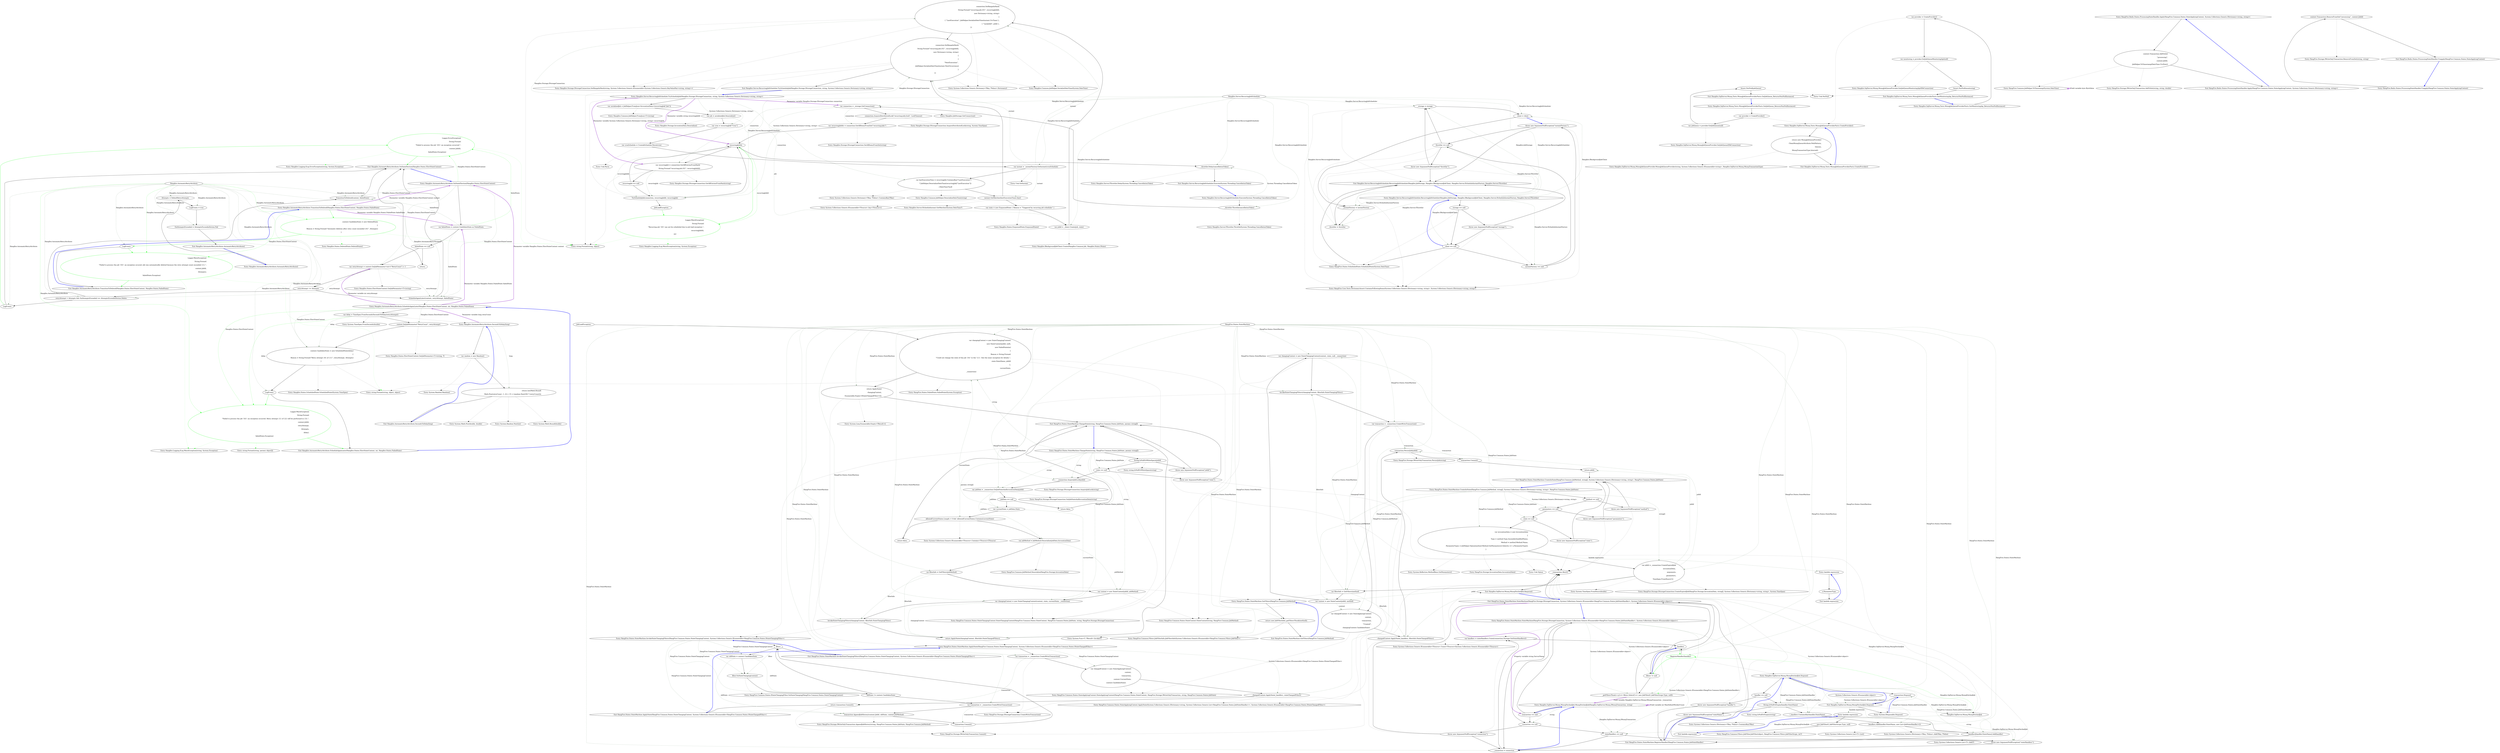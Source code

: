 digraph  {
d15 [label="Logger.ErrorException(\r\n                        String.Format(\r\n                            ''Failed to process the job '{0}': an exception occurred.'',\r\n                            context.JobId),\r\n                        failedState.Exception)", span="67-71", cluster="Hangfire.AutomaticRetryAttribute.OnStateElection(Hangfire.States.ElectStateContext)", color=green, community=1];
d5 [label="Entry Hangfire.AutomaticRetryAttribute.OnStateElection(Hangfire.States.ElectStateContext)", span="44-44", cluster="Hangfire.AutomaticRetryAttribute.OnStateElection(Hangfire.States.ElectStateContext)"];
d6 [label="var failedState = context.CandidateState as FailedState", span="46-46", cluster="Hangfire.AutomaticRetryAttribute.OnStateElection(Hangfire.States.ElectStateContext)"];
d14 [label=LogEvents, span="65-65", cluster="Hangfire.AutomaticRetryAttribute.OnStateElection(Hangfire.States.ElectStateContext)"];
d16 [label="Exit Hangfire.AutomaticRetryAttribute.OnStateElection(Hangfire.States.ElectStateContext)", span="44-44", cluster="Hangfire.AutomaticRetryAttribute.OnStateElection(Hangfire.States.ElectStateContext)"];
d20 [label="Entry string.Format(string, object)", span="0-0", cluster="string.Format(string, object)"];
d21 [label="Entry Hangfire.Logging.ILog.ErrorException(string, System.Exception)", span="166-166", cluster="Hangfire.Logging.ILog.ErrorException(string, System.Exception)"];
d26 [label="Logger.WarnException(\r\n                    String.Format(\r\n                        ''Failed to process the job '{0}': an exception occurred. Retry attempt {1} of {2} will be performed in {3}.'',\r\n                        context.JobId,\r\n                        retryAttempt,\r\n                        Attempts,\r\n                        delay),\r\n                    failedState.Exception)", span="97-104", cluster="Hangfire.AutomaticRetryAttribute.ScheduleAgainLater(Hangfire.States.ElectStateContext, int, Hangfire.States.FailedState)", color=green, community=1];
d47 [label="Hangfire.AutomaticRetryAttribute", span=""];
d18 [label="Entry Hangfire.AutomaticRetryAttribute.ScheduleAgainLater(Hangfire.States.ElectStateContext, int, Hangfire.States.FailedState)", span="82-82", cluster="Hangfire.AutomaticRetryAttribute.ScheduleAgainLater(Hangfire.States.ElectStateContext, int, Hangfire.States.FailedState)"];
d22 [label="var delay = TimeSpan.FromSeconds(SecondsToDelay(retryAttempt))", span="84-84", cluster="Hangfire.AutomaticRetryAttribute.ScheduleAgainLater(Hangfire.States.ElectStateContext, int, Hangfire.States.FailedState)"];
d25 [label=LogEvents, span="95-95", cluster="Hangfire.AutomaticRetryAttribute.ScheduleAgainLater(Hangfire.States.ElectStateContext, int, Hangfire.States.FailedState)"];
d27 [label="Exit Hangfire.AutomaticRetryAttribute.ScheduleAgainLater(Hangfire.States.ElectStateContext, int, Hangfire.States.FailedState)", span="82-82", cluster="Hangfire.AutomaticRetryAttribute.ScheduleAgainLater(Hangfire.States.ElectStateContext, int, Hangfire.States.FailedState)"];
d33 [label="Entry string.Format(string, params object[])", span="0-0", cluster="string.Format(string, params object[])"];
d34 [label="Entry Hangfire.Logging.ILog.WarnException(string, System.Exception)", span="285-285", cluster="Hangfire.Logging.ILog.WarnException(string, System.Exception)"];
d35 [label="context.CandidateState = new DeletedState\r\n            {\r\n                Reason = String.Format(''Automatic deletion after retry count exceeded {0}'', Attempts)\r\n            }", span="115-118", cluster="Hangfire.AutomaticRetryAttribute.TransitionToDeleted(Hangfire.States.ElectStateContext, Hangfire.States.FailedState)", color=green, community=0];
d19 [label="Entry Hangfire.AutomaticRetryAttribute.TransitionToDeleted(Hangfire.States.ElectStateContext, Hangfire.States.FailedState)", span="113-113", cluster="Hangfire.AutomaticRetryAttribute.TransitionToDeleted(Hangfire.States.ElectStateContext, Hangfire.States.FailedState)"];
d36 [label=LogEvents, span="120-120", cluster="Hangfire.AutomaticRetryAttribute.TransitionToDeleted(Hangfire.States.ElectStateContext, Hangfire.States.FailedState)"];
d39 [label="Entry Hangfire.States.DeletedState.DeletedState()", span="27-27", cluster="Hangfire.States.DeletedState.DeletedState()"];
d37 [label="Logger.WarnException(\r\n                    String.Format(\r\n                        ''Failed to process the job '{0}': an exception occured. Job was automatically deleted because the retry attempt count exceeded {1}.'',\r\n                        context.JobId,\r\n                        Attempts),\r\n                    failedState.Exception)", span="122-127", cluster="Hangfire.AutomaticRetryAttribute.TransitionToDeleted(Hangfire.States.ElectStateContext, Hangfire.States.FailedState)", color=green, community=1];
d38 [label="Exit Hangfire.AutomaticRetryAttribute.TransitionToDeleted(Hangfire.States.ElectStateContext, Hangfire.States.FailedState)", span="113-113", cluster="Hangfire.AutomaticRetryAttribute.TransitionToDeleted(Hangfire.States.ElectStateContext, Hangfire.States.FailedState)"];
d32 [label="Entry string.Format(string, object, object)", span="0-0", cluster="string.Format(string, object, object)"];
d9 [label="var retryAttempt = context.GetJobParameter<int>(''RetryCount'') + 1", span="53-53", cluster="Hangfire.AutomaticRetryAttribute.OnStateElection(Hangfire.States.ElectStateContext)"];
d11 [label="ScheduleAgainLater(context, retryAttempt, failedState)", span="57-57", cluster="Hangfire.AutomaticRetryAttribute.OnStateElection(Hangfire.States.ElectStateContext)"];
d13 [label="TransitionToDeleted(context, failedState)", span="61-61", cluster="Hangfire.AutomaticRetryAttribute.OnStateElection(Hangfire.States.ElectStateContext)"];
d7 [label="failedState == null", span="47-47", cluster="Hangfire.AutomaticRetryAttribute.OnStateElection(Hangfire.States.ElectStateContext)"];
d12 [label="retryAttempt > Attempts && OnAttemptsExceeded == AttemptsExceededAction.Delete", span="59-59", cluster="Hangfire.AutomaticRetryAttribute.OnStateElection(Hangfire.States.ElectStateContext)"];
d8 [label="return;", span="50-50", cluster="Hangfire.AutomaticRetryAttribute.OnStateElection(Hangfire.States.ElectStateContext)"];
d1 [label="Attempts = DefaultRetryAttempts", span="22-22", cluster="Hangfire.AutomaticRetryAttribute.AutomaticRetryAttribute()"];
d2 [label="LogEvents = true", span="23-23", cluster="Hangfire.AutomaticRetryAttribute.AutomaticRetryAttribute()"];
d3 [label="OnAttemptsExceeded = AttemptsExceededAction.Fail", span="24-24", cluster="Hangfire.AutomaticRetryAttribute.AutomaticRetryAttribute()"];
d10 [label="retryAttempt <= Attempts", span="55-55", cluster="Hangfire.AutomaticRetryAttribute.OnStateElection(Hangfire.States.ElectStateContext)"];
d24 [label="context.CandidateState = new ScheduledState(delay)\r\n            {\r\n                Reason = String.Format(''Retry attempt {0} of {1}'', retryAttempt, Attempts)\r\n            }", span="90-93", cluster="Hangfire.AutomaticRetryAttribute.ScheduleAgainLater(Hangfire.States.ElectStateContext, int, Hangfire.States.FailedState)"];
d28 [label="Entry Hangfire.AutomaticRetryAttribute.SecondsToDelay(long)", span="132-132", cluster="Hangfire.AutomaticRetryAttribute.SecondsToDelay(long)"];
d23 [label="context.SetJobParameter(''RetryCount'', retryAttempt)", span="86-86", cluster="Hangfire.AutomaticRetryAttribute.ScheduleAgainLater(Hangfire.States.ElectStateContext, int, Hangfire.States.FailedState)"];
d29 [label="Entry System.TimeSpan.FromSeconds(double)", span="0-0", cluster="System.TimeSpan.FromSeconds(double)"];
d17 [label="Entry Hangfire.States.ElectStateContext.GetJobParameter<T>(string)", span="54-54", cluster="Hangfire.States.ElectStateContext.GetJobParameter<T>(string)"];
d0 [label="Entry Hangfire.AutomaticRetryAttribute.AutomaticRetryAttribute()", span="20-20", cluster="Hangfire.AutomaticRetryAttribute.AutomaticRetryAttribute()"];
d4 [label="Exit Hangfire.AutomaticRetryAttribute.AutomaticRetryAttribute()", span="20-20", cluster="Hangfire.AutomaticRetryAttribute.AutomaticRetryAttribute()"];
d31 [label="Entry Hangfire.States.ScheduledState.ScheduledState(System.TimeSpan)", span="27-27", cluster="Hangfire.States.ScheduledState.ScheduledState(System.TimeSpan)"];
d42 [label="Exit Hangfire.AutomaticRetryAttribute.SecondsToDelay(long)", span="132-132", cluster="Hangfire.AutomaticRetryAttribute.SecondsToDelay(long)"];
d40 [label="var random = new Random()", span="134-134", cluster="Hangfire.AutomaticRetryAttribute.SecondsToDelay(long)"];
d41 [label="return (int)Math.Round(\r\n                Math.Pow(retryCount - 1, 4) + 15 + (random.Next(30) * (retryCount)));", span="135-136", cluster="Hangfire.AutomaticRetryAttribute.SecondsToDelay(long)"];
d30 [label="Entry Hangfire.States.ElectStateContext.SetJobParameter<T>(string, T)", span="49-49", cluster="Hangfire.States.ElectStateContext.SetJobParameter<T>(string, T)"];
d43 [label="Entry System.Random.Random()", span="0-0", cluster="System.Random.Random()"];
d44 [label="Entry System.Math.Pow(double, double)", span="0-0", cluster="System.Math.Pow(double, double)"];
d45 [label="Entry System.Random.Next(int)", span="0-0", cluster="System.Random.Next(int)"];
d46 [label="Entry System.Math.Round(double)", span="0-0", cluster="System.Math.Round(double)"];
m0_7 [label="Entry Unk.NotNull", span="", cluster="Unk.NotNull", file="AutomaticRetryServerComponentWrapper.cs"];
m0_6 [label="Entry Hangfire.SqlServer.Msmq.MsmqJobQueueProvider.GetJobQueue(IDbConnection)", span="32-32", cluster="Hangfire.SqlServer.Msmq.MsmqJobQueueProvider.GetJobQueue(IDbConnection)", file="AutomaticRetryServerComponentWrapper.cs"];
m0_5 [label="Entry Hangfire.SqlServer.Msmq.Tests.MsmqJobQueueProviderFacts.CreateProvider()", span="29-29", cluster="Hangfire.SqlServer.Msmq.Tests.MsmqJobQueueProviderFacts.CreateProvider()", file="AutomaticRetryServerComponentWrapper.cs"];
m0_14 [label="return new MsmqJobQueueProvider(\r\n                CleanMsmqQueueAttribute.PathPattern,\r\n                Queues,\r\n                MsmqTransactionType.Internal);", span="31-34", cluster="Hangfire.SqlServer.Msmq.Tests.MsmqJobQueueProviderFacts.CreateProvider()", file="AutomaticRetryServerComponentWrapper.cs"];
m0_15 [label="Exit Hangfire.SqlServer.Msmq.Tests.MsmqJobQueueProviderFacts.CreateProvider()", span="29-29", cluster="Hangfire.SqlServer.Msmq.Tests.MsmqJobQueueProviderFacts.CreateProvider()", file="AutomaticRetryServerComponentWrapper.cs"];
m0_0 [label="Entry Hangfire.SqlServer.Msmq.Tests.MsmqJobQueueProviderFacts.GetJobQueue_ReturnsNonNullInstance()", span="10-10", cluster="Hangfire.SqlServer.Msmq.Tests.MsmqJobQueueProviderFacts.GetJobQueue_ReturnsNonNullInstance()", file="AutomaticRetryServerComponentWrapper.cs"];
m0_1 [label="var provider = CreateProvider()", span="12-12", cluster="Hangfire.SqlServer.Msmq.Tests.MsmqJobQueueProviderFacts.GetJobQueue_ReturnsNonNullInstance()", file="AutomaticRetryServerComponentWrapper.cs"];
m0_2 [label="var jobQueue = provider.GetJobQueue(null)", span="14-14", cluster="Hangfire.SqlServer.Msmq.Tests.MsmqJobQueueProviderFacts.GetJobQueue_ReturnsNonNullInstance()", file="AutomaticRetryServerComponentWrapper.cs"];
m0_3 [label="Assert.NotNull(jobQueue)", span="16-16", cluster="Hangfire.SqlServer.Msmq.Tests.MsmqJobQueueProviderFacts.GetJobQueue_ReturnsNonNullInstance()", file="AutomaticRetryServerComponentWrapper.cs"];
m0_4 [label="Exit Hangfire.SqlServer.Msmq.Tests.MsmqJobQueueProviderFacts.GetJobQueue_ReturnsNonNullInstance()", span="10-10", cluster="Hangfire.SqlServer.Msmq.Tests.MsmqJobQueueProviderFacts.GetJobQueue_ReturnsNonNullInstance()", file="AutomaticRetryServerComponentWrapper.cs"];
m0_8 [label="Entry Hangfire.SqlServer.Msmq.Tests.MsmqJobQueueProviderFacts.GetMonitoringApi_ReturnsNonNullInstance()", span="20-20", cluster="Hangfire.SqlServer.Msmq.Tests.MsmqJobQueueProviderFacts.GetMonitoringApi_ReturnsNonNullInstance()", file="AutomaticRetryServerComponentWrapper.cs"];
m0_9 [label="var provider = CreateProvider()", span="22-22", cluster="Hangfire.SqlServer.Msmq.Tests.MsmqJobQueueProviderFacts.GetMonitoringApi_ReturnsNonNullInstance()", file="AutomaticRetryServerComponentWrapper.cs"];
m0_10 [label="var monitoring = provider.GetJobQueueMonitoringApi(null)", span="24-24", cluster="Hangfire.SqlServer.Msmq.Tests.MsmqJobQueueProviderFacts.GetMonitoringApi_ReturnsNonNullInstance()", file="AutomaticRetryServerComponentWrapper.cs"];
m0_11 [label="Assert.NotNull(monitoring)", span="26-26", cluster="Hangfire.SqlServer.Msmq.Tests.MsmqJobQueueProviderFacts.GetMonitoringApi_ReturnsNonNullInstance()", file="AutomaticRetryServerComponentWrapper.cs"];
m0_12 [label="Exit Hangfire.SqlServer.Msmq.Tests.MsmqJobQueueProviderFacts.GetMonitoringApi_ReturnsNonNullInstance()", span="20-20", cluster="Hangfire.SqlServer.Msmq.Tests.MsmqJobQueueProviderFacts.GetMonitoringApi_ReturnsNonNullInstance()", file="AutomaticRetryServerComponentWrapper.cs"];
m0_16 [label="Entry Hangfire.SqlServer.Msmq.MsmqJobQueueProvider.MsmqJobQueueProvider(string, System.Collections.Generic.IEnumerable<string>, Hangfire.SqlServer.Msmq.MsmqTransactionType)", span="26-26", cluster="Hangfire.SqlServer.Msmq.MsmqJobQueueProvider.MsmqJobQueueProvider(string, System.Collections.Generic.IEnumerable<string>, Hangfire.SqlServer.Msmq.MsmqTransactionType)", file="AutomaticRetryServerComponentWrapper.cs"];
m0_13 [label="Entry Hangfire.SqlServer.Msmq.MsmqJobQueueProvider.GetJobQueueMonitoringApi(IDbConnection)", span="37-37", cluster="Hangfire.SqlServer.Msmq.MsmqJobQueueProvider.GetJobQueueMonitoringApi(IDbConnection)", file="AutomaticRetryServerComponentWrapper.cs"];
m2_90 [label="Entry HangFire.States.StateMachine.ApplyState(HangFire.Common.States.StateChangingContext, System.Collections.Generic.IEnumerable<HangFire.Common.States.IStateChangedFilter>)", span="189-189", cluster="HangFire.States.StateMachine.ApplyState(HangFire.Common.States.StateChangingContext, System.Collections.Generic.IEnumerable<HangFire.Common.States.IStateChangedFilter>)", file="BackgroundJobServerOptions.cs"];
m2_104 [label="var transaction = _connection.CreateWriteTransaction()", span="193-193", cluster="HangFire.States.StateMachine.ApplyState(HangFire.Common.States.StateChangingContext, System.Collections.Generic.IEnumerable<HangFire.Common.States.IStateChangedFilter>)", file="BackgroundJobServerOptions.cs"];
m2_105 [label="var changedContext = new StateApplyingContext(\r\n                    context,\r\n                    transaction,\r\n                    context.CurrentState,\r\n                    context.CandidateState)", span="195-199", cluster="HangFire.States.StateMachine.ApplyState(HangFire.Common.States.StateChangingContext, System.Collections.Generic.IEnumerable<HangFire.Common.States.IStateChangedFilter>)", file="BackgroundJobServerOptions.cs"];
m2_106 [label="changedContext.ApplyState(_handlers, stateChangedFilters)", span="201-201", cluster="HangFire.States.StateMachine.ApplyState(HangFire.Common.States.StateChangingContext, System.Collections.Generic.IEnumerable<HangFire.Common.States.IStateChangedFilter>)", file="BackgroundJobServerOptions.cs"];
m2_107 [label="return transaction.Commit();", span="203-203", cluster="HangFire.States.StateMachine.ApplyState(HangFire.Common.States.StateChangingContext, System.Collections.Generic.IEnumerable<HangFire.Common.States.IStateChangedFilter>)", file="BackgroundJobServerOptions.cs"];
m2_108 [label="Exit HangFire.States.StateMachine.ApplyState(HangFire.Common.States.StateChangingContext, System.Collections.Generic.IEnumerable<HangFire.Common.States.IStateChangedFilter>)", span="189-189", cluster="HangFire.States.StateMachine.ApplyState(HangFire.Common.States.StateChangingContext, System.Collections.Generic.IEnumerable<HangFire.Common.States.IStateChangedFilter>)", file="BackgroundJobServerOptions.cs"];
m2_8 [label="var handlers = stateHandlers.Union(connection.Storage.GetStateHandlers())", span="51-51", cluster="HangFire.States.StateMachine.StateMachine(HangFire.Storage.IStorageConnection, System.Collections.Generic.IEnumerable<HangFire.Common.States.JobStateHandler>, System.Collections.Generic.IEnumerable<object>)", file="BackgroundJobServerOptions.cs"];
m2_14 [label="_transaction.Abort()", span="46-46", cluster="Hangfire.SqlServer.Msmq.MsmqFetchedJob.Requeue()", file="BackgroundJobServerOptions.cs"];
m2_88 [label="Entry System.Collections.Generic.IEnumerable<TSource>.Contains<TSource>(TSource)", span="0-0", cluster="System.Collections.Generic.IEnumerable<TSource>.Contains<TSource>(TSource)", file="BackgroundJobServerOptions.cs"];
m2_123 [label="Entry System.Collections.Generic.List<T>.List()", span="0-0", cluster="System.Collections.Generic.List<T>.List()", file="BackgroundJobServerOptions.cs"];
m2_91 [label="Entry HangFire.States.FailedState.FailedState(System.Exception)", span="28-28", cluster="HangFire.States.FailedState.FailedState(System.Exception)", file="BackgroundJobServerOptions.cs"];
m2_50 [label="Entry HangFire.Storage.IStorageConnection.CreateExpiredJob(HangFire.Storage.InvocationData, string[], System.Collections.Generic.IDictionary<string, string>, System.TimeSpan)", span="13-13", cluster="HangFire.Storage.IStorageConnection.CreateExpiredJob(HangFire.Storage.InvocationData, string[], System.Collections.Generic.IDictionary<string, string>, System.TimeSpan)", file="BackgroundJobServerOptions.cs"];
m2_12 [label="_getFiltersThunk = jd => filters.Select(f => new JobFilter(f, JobFilterScope.Type, null))", span="59-59", cluster="HangFire.States.StateMachine.StateMachine(HangFire.Storage.IStorageConnection, System.Collections.Generic.IEnumerable<HangFire.Common.States.JobStateHandler>, System.Collections.Generic.IEnumerable<object>)", file="BackgroundJobServerOptions.cs"];
m2_85 [label="Entry string.IsNullOrWhiteSpace(string)", span="0-0", cluster="string.IsNullOrWhiteSpace(string)", file="BackgroundJobServerOptions.cs"];
m2_59 [label="Entry HangFire.Storage.IWriteOnlyTransaction.Commit()", span="39-39", cluster="HangFire.Storage.IWriteOnlyTransaction.Commit()", file="BackgroundJobServerOptions.cs"];
m2_49 [label="Entry System.TimeSpan.FromHours(double)", span="0-0", cluster="System.TimeSpan.FromHours(double)", file="BackgroundJobServerOptions.cs"];
m2_89 [label="Entry HangFire.Common.JobMethod.Deserialize(HangFire.Storage.InvocationData)", span="91-91", cluster="HangFire.Common.JobMethod.Deserialize(HangFire.Storage.InvocationData)", file="BackgroundJobServerOptions.cs"];
m2_17 [label="Entry Hangfire.SqlServer.Msmq.MsmqFetchedJob.Dispose()", span="49-49", cluster="Hangfire.SqlServer.Msmq.MsmqFetchedJob.Dispose()", file="BackgroundJobServerOptions.cs"];
m2_113 [label="handler == null", span="214-214", cluster="HangFire.States.StateMachine.RegisterHandler(HangFire.Common.States.JobStateHandler)", file="BackgroundJobServerOptions.cs"];
m2_115 [label="String.IsNullOrEmpty(handler.StateName)", span="215-215", cluster="HangFire.States.StateMachine.RegisterHandler(HangFire.Common.States.JobStateHandler)", file="BackgroundJobServerOptions.cs"];
m2_117 [label="!_handlers.ContainsKey(handler.StateName)", span="217-217", cluster="HangFire.States.StateMachine.RegisterHandler(HangFire.Common.States.JobStateHandler)", file="BackgroundJobServerOptions.cs"];
m2_118 [label="_handlers.Add(handler.StateName, new List<JobStateHandler>())", span="219-219", cluster="HangFire.States.StateMachine.RegisterHandler(HangFire.Common.States.JobStateHandler)", file="BackgroundJobServerOptions.cs"];
m2_119 [label="_handlers[handler.StateName].Add(handler)", span="222-222", cluster="HangFire.States.StateMachine.RegisterHandler(HangFire.Common.States.JobStateHandler)", file="BackgroundJobServerOptions.cs"];
m2_114 [label="throw new ArgumentNullException(''handler'');", span="214-214", cluster="HangFire.States.StateMachine.RegisterHandler(HangFire.Common.States.JobStateHandler)", file="BackgroundJobServerOptions.cs"];
m2_116 [label="throw new ArgumentNullException(''stateName'');", span="215-215", cluster="HangFire.States.StateMachine.RegisterHandler(HangFire.Common.States.JobStateHandler)", file="BackgroundJobServerOptions.cs"];
m2_120 [label="Exit HangFire.States.StateMachine.RegisterHandler(HangFire.Common.States.JobStateHandler)", span="212-212", cluster="HangFire.States.StateMachine.RegisterHandler(HangFire.Common.States.JobStateHandler)", file="BackgroundJobServerOptions.cs"];
m2_0 [label="Entry Hangfire.SqlServer.Msmq.MsmqFetchedJob.MsmqFetchedJob(Hangfire.SqlServer.Msmq.IMsmqTransaction, string)", span="27-27", cluster="Hangfire.SqlServer.Msmq.MsmqFetchedJob.MsmqFetchedJob(Hangfire.SqlServer.Msmq.IMsmqTransaction, string)", file="BackgroundJobServerOptions.cs"];
m2_1 [label="transaction == null", span="29-29", cluster="Hangfire.SqlServer.Msmq.MsmqFetchedJob.MsmqFetchedJob(Hangfire.SqlServer.Msmq.IMsmqTransaction, string)", file="BackgroundJobServerOptions.cs"];
m2_53 [label="Entry HangFire.Common.States.StateChangingContext.StateChangingContext(HangFire.Common.States.StateContext, HangFire.Common.States.JobState, string, HangFire.Storage.IStorageConnection)", span="25-25", cluster="HangFire.Common.States.StateChangingContext.StateChangingContext(HangFire.Common.States.StateContext, HangFire.Common.States.JobState, string, HangFire.Storage.IStorageConnection)", file="BackgroundJobServerOptions.cs"];
m2_112 [label="Entry System.Func<T, TResult>.Invoke(T)", span="0-0", cluster="System.Func<T, TResult>.Invoke(T)", file="BackgroundJobServerOptions.cs"];
m2_55 [label="Entry HangFire.Storage.IStorageConnection.CreateWriteTransaction()", span="10-10", cluster="HangFire.Storage.IStorageConnection.CreateWriteTransaction()", file="BackgroundJobServerOptions.cs"];
m2_25 [label="Entry HangFire.Common.Filters.JobFilter.JobFilter(object, HangFire.Common.Filters.JobFilterScope, int?)", span="38-38", cluster="HangFire.Common.Filters.JobFilter.JobFilter(object, HangFire.Common.Filters.JobFilterScope, int?)", file="BackgroundJobServerOptions.cs"];
m2_26 [label="Entry HangFire.States.StateMachine.CreateInState(HangFire.Common.JobMethod, string[], System.Collections.Generic.IDictionary<string, string>, HangFire.Common.States.JobState)", span="63-63", cluster="HangFire.States.StateMachine.CreateInState(HangFire.Common.JobMethod, string[], System.Collections.Generic.IDictionary<string, string>, HangFire.Common.States.JobState)", file="BackgroundJobServerOptions.cs"];
m2_27 [label="method == null", span="69-69", cluster="HangFire.States.StateMachine.CreateInState(HangFire.Common.JobMethod, string[], System.Collections.Generic.IDictionary<string, string>, HangFire.Common.States.JobState)", file="BackgroundJobServerOptions.cs"];
m2_29 [label="parameters == null", span="70-70", cluster="HangFire.States.StateMachine.CreateInState(HangFire.Common.JobMethod, string[], System.Collections.Generic.IDictionary<string, string>, HangFire.Common.States.JobState)", file="BackgroundJobServerOptions.cs"];
m2_31 [label="state == null", span="71-71", cluster="HangFire.States.StateMachine.CreateInState(HangFire.Common.JobMethod, string[], System.Collections.Generic.IDictionary<string, string>, HangFire.Common.States.JobState)", file="BackgroundJobServerOptions.cs"];
m2_33 [label="var invocationData = new InvocationData\r\n            {\r\n                Type = method.Type.AssemblyQualifiedName,\r\n                Method = method.Method.Name,\r\n                ParameterTypes = JobHelper.ToJson(method.Method.GetParameters().Select(x => x.ParameterType)),\r\n            }", span="73-78", cluster="HangFire.States.StateMachine.CreateInState(HangFire.Common.JobMethod, string[], System.Collections.Generic.IDictionary<string, string>, HangFire.Common.States.JobState)", file="BackgroundJobServerOptions.cs"];
m2_34 [label="var jobId = _connection.CreateExpiredJob(\r\n                invocationData, \r\n                arguments,\r\n                parameters,\r\n                TimeSpan.FromHours(1))", span="80-84", cluster="HangFire.States.StateMachine.CreateInState(HangFire.Common.JobMethod, string[], System.Collections.Generic.IDictionary<string, string>, HangFire.Common.States.JobState)", file="BackgroundJobServerOptions.cs"];
m2_35 [label="var filterInfo = GetFilters(method)", span="86-86", cluster="HangFire.States.StateMachine.CreateInState(HangFire.Common.JobMethod, string[], System.Collections.Generic.IDictionary<string, string>, HangFire.Common.States.JobState)", file="BackgroundJobServerOptions.cs"];
m2_36 [label="var context = new StateContext(jobId, method)", span="87-87", cluster="HangFire.States.StateMachine.CreateInState(HangFire.Common.JobMethod, string[], System.Collections.Generic.IDictionary<string, string>, HangFire.Common.States.JobState)", file="BackgroundJobServerOptions.cs"];
m2_37 [label="var changingContext = new StateChangingContext(context, state, null, _connection)", span="88-88", cluster="HangFire.States.StateMachine.CreateInState(HangFire.Common.JobMethod, string[], System.Collections.Generic.IDictionary<string, string>, HangFire.Common.States.JobState)", file="BackgroundJobServerOptions.cs"];
m2_28 [label="throw new ArgumentNullException(''method'');", span="69-69", cluster="HangFire.States.StateMachine.CreateInState(HangFire.Common.JobMethod, string[], System.Collections.Generic.IDictionary<string, string>, HangFire.Common.States.JobState)", file="BackgroundJobServerOptions.cs"];
m2_30 [label="throw new ArgumentNullException(''parameters'');", span="70-70", cluster="HangFire.States.StateMachine.CreateInState(HangFire.Common.JobMethod, string[], System.Collections.Generic.IDictionary<string, string>, HangFire.Common.States.JobState)", file="BackgroundJobServerOptions.cs"];
m2_32 [label="throw new ArgumentNullException(''state'');", span="71-71", cluster="HangFire.States.StateMachine.CreateInState(HangFire.Common.JobMethod, string[], System.Collections.Generic.IDictionary<string, string>, HangFire.Common.States.JobState)", file="BackgroundJobServerOptions.cs"];
m2_42 [label="transaction.PersistJob(jobId)", span="102-102", cluster="HangFire.States.StateMachine.CreateInState(HangFire.Common.JobMethod, string[], System.Collections.Generic.IDictionary<string, string>, HangFire.Common.States.JobState)", file="BackgroundJobServerOptions.cs"];
m2_44 [label="return jobId;", span="108-108", cluster="HangFire.States.StateMachine.CreateInState(HangFire.Common.JobMethod, string[], System.Collections.Generic.IDictionary<string, string>, HangFire.Common.States.JobState)", file="BackgroundJobServerOptions.cs"];
m2_38 [label="InvokeStateChangingFilters(changingContext, filterInfo.StateChangingFilters)", span="90-90", cluster="HangFire.States.StateMachine.CreateInState(HangFire.Common.JobMethod, string[], System.Collections.Generic.IDictionary<string, string>, HangFire.Common.States.JobState)", file="BackgroundJobServerOptions.cs"];
m2_41 [label="changedContext.ApplyState(_handlers, filterInfo.StateChangedFilters)", span="100-100", cluster="HangFire.States.StateMachine.CreateInState(HangFire.Common.JobMethod, string[], System.Collections.Generic.IDictionary<string, string>, HangFire.Common.States.JobState)", file="BackgroundJobServerOptions.cs"];
m2_40 [label="var changedContext = new StateApplyingContext(\r\n                    context,\r\n                    transaction,\r\n                    ''Created'',\r\n                    changingContext.CandidateState)", span="94-98", cluster="HangFire.States.StateMachine.CreateInState(HangFire.Common.JobMethod, string[], System.Collections.Generic.IDictionary<string, string>, HangFire.Common.States.JobState)", file="BackgroundJobServerOptions.cs"];
m2_39 [label="var transaction = _connection.CreateWriteTransaction()", span="92-92", cluster="HangFire.States.StateMachine.CreateInState(HangFire.Common.JobMethod, string[], System.Collections.Generic.IDictionary<string, string>, HangFire.Common.States.JobState)", file="BackgroundJobServerOptions.cs"];
m2_43 [label="transaction.Commit()", span="105-105", cluster="HangFire.States.StateMachine.CreateInState(HangFire.Common.JobMethod, string[], System.Collections.Generic.IDictionary<string, string>, HangFire.Common.States.JobState)", file="BackgroundJobServerOptions.cs"];
m2_45 [label="Exit HangFire.States.StateMachine.CreateInState(HangFire.Common.JobMethod, string[], System.Collections.Generic.IDictionary<string, string>, HangFire.Common.States.JobState)", span="63-63", cluster="HangFire.States.StateMachine.CreateInState(HangFire.Common.JobMethod, string[], System.Collections.Generic.IDictionary<string, string>, HangFire.Common.States.JobState)", file="BackgroundJobServerOptions.cs"];
m2_15 [label="Exit Hangfire.SqlServer.Msmq.MsmqFetchedJob.Requeue()", span="44-44", cluster="Hangfire.SqlServer.Msmq.MsmqFetchedJob.Requeue()", file="BackgroundJobServerOptions.cs"];
m2_111 [label="Entry HangFire.Common.Filters.JobFilterInfo.JobFilterInfo(System.Collections.Generic.IEnumerable<HangFire.Common.Filters.JobFilter>)", span="119-119", cluster="HangFire.Common.Filters.JobFilterInfo.JobFilterInfo(System.Collections.Generic.IEnumerable<HangFire.Common.Filters.JobFilter>)", file="BackgroundJobServerOptions.cs"];
m2_57 [label="Entry HangFire.Common.States.StateApplyingContext.ApplyState(System.Collections.Generic.IDictionary<string, System.Collections.Generic.List<HangFire.Common.States.JobStateHandler>>, System.Collections.Generic.IEnumerable<HangFire.Common.States.IStateChangedFilter>)", span="46-46", cluster="HangFire.Common.States.StateApplyingContext.ApplyState(System.Collections.Generic.IDictionary<string, System.Collections.Generic.List<HangFire.Common.States.JobStateHandler>>, System.Collections.Generic.IEnumerable<HangFire.Common.States.IStateChangedFilter>)", file="BackgroundJobServerOptions.cs"];
m2_121 [label="Entry string.IsNullOrEmpty(string)", span="0-0", cluster="string.IsNullOrEmpty(string)", file="BackgroundJobServerOptions.cs"];
m2_13 [label="Exit HangFire.States.StateMachine.StateMachine(HangFire.Storage.IStorageConnection, System.Collections.Generic.IEnumerable<HangFire.Common.States.JobStateHandler>, System.Collections.Generic.IEnumerable<object>)", span="41-41", cluster="HangFire.States.StateMachine.StateMachine(HangFire.Storage.IStorageConnection, System.Collections.Generic.IEnumerable<HangFire.Common.States.JobStateHandler>, System.Collections.Generic.IEnumerable<object>)", file="BackgroundJobServerOptions.cs"];
m2_86 [label="Entry HangFire.Storage.IStorageConnection.AcquireJobLock(string)", span="22-22", cluster="HangFire.Storage.IStorageConnection.AcquireJobLock(string)", file="BackgroundJobServerOptions.cs"];
m2_103 [label="Entry HangFire.Storage.IWriteOnlyTransaction.AppendJobHistory(string, HangFire.Common.States.JobState, HangFire.Common.JobMethod)", span="13-13", cluster="HangFire.Storage.IWriteOnlyTransaction.AppendJobHistory(string, HangFire.Common.States.JobState, HangFire.Common.JobMethod)", file="BackgroundJobServerOptions.cs"];
m2_122 [label="Entry System.Collections.Generic.IDictionary<TKey, TValue>.ContainsKey(TKey)", span="0-0", cluster="System.Collections.Generic.IDictionary<TKey, TValue>.ContainsKey(TKey)", file="BackgroundJobServerOptions.cs"];
m2_16 [label="Entry System.Collections.Generic.IEnumerable<TSource>.Union<TSource>(System.Collections.Generic.IEnumerable<TSource>)", span="0-0", cluster="System.Collections.Generic.IEnumerable<TSource>.Union<TSource>(System.Collections.Generic.IEnumerable<TSource>)", file="BackgroundJobServerOptions.cs"];
m2_48 [label="Entry Unk.ToJson", span="", cluster="Unk.ToJson", file="BackgroundJobServerOptions.cs"];
m2_60 [label="Entry lambda expression", span="77-77", cluster="lambda expression", file="BackgroundJobServerOptions.cs"];
m2_19 [label="Exit Hangfire.SqlServer.Msmq.MsmqFetchedJob.Dispose()", span="49-49", cluster="Hangfire.SqlServer.Msmq.MsmqFetchedJob.Dispose()", file="BackgroundJobServerOptions.cs"];
m2_18 [label="_transaction.Dispose()", span="51-51", cluster="Hangfire.SqlServer.Msmq.MsmqFetchedJob.Dispose()", file="BackgroundJobServerOptions.cs"];
m2_20 [label="Entry System.IDisposable.Dispose()", span="0-0", cluster="System.IDisposable.Dispose()", file="BackgroundJobServerOptions.cs"];
m2_22 [label="Entry lambda expression", span="59-59", cluster="lambda expression", file="BackgroundJobServerOptions.cs"];
m2_23 [label="new JobFilter(f, JobFilterScope.Type, null)", span="59-59", cluster="lambda expression", file="BackgroundJobServerOptions.cs"];
m2_24 [label="Exit lambda expression", span="59-59", cluster="lambda expression", file="BackgroundJobServerOptions.cs"];
m2_61 [label="x.ParameterType", span="77-77", cluster="lambda expression", file="BackgroundJobServerOptions.cs"];
m2_62 [label="Exit lambda expression", span="77-77", cluster="lambda expression", file="BackgroundJobServerOptions.cs"];
m2_21 [label="Hangfire.SqlServer.Msmq.MsmqFetchedJob", span="", cluster="Unk.Select", file="BackgroundJobServerOptions.cs"];
m2_54 [label="Entry HangFire.States.StateMachine.InvokeStateChangingFilters(HangFire.Common.States.StateChangingContext, System.Collections.Generic.IEnumerable<HangFire.Common.States.IStateChangingFilter>)", span="170-170", cluster="HangFire.States.StateMachine.InvokeStateChangingFilters(HangFire.Common.States.StateChangingContext, System.Collections.Generic.IEnumerable<HangFire.Common.States.IStateChangingFilter>)", file="BackgroundJobServerOptions.cs"];
m2_94 [label=filters, span="173-173", cluster="HangFire.States.StateMachine.InvokeStateChangingFilters(HangFire.Common.States.StateChangingContext, System.Collections.Generic.IEnumerable<HangFire.Common.States.IStateChangingFilter>)", file="BackgroundJobServerOptions.cs"];
m2_95 [label="var oldState = context.CandidateState", span="175-175", cluster="HangFire.States.StateMachine.InvokeStateChangingFilters(HangFire.Common.States.StateChangingContext, System.Collections.Generic.IEnumerable<HangFire.Common.States.IStateChangingFilter>)", file="BackgroundJobServerOptions.cs"];
m2_96 [label="filter.OnStateChanging(context)", span="176-176", cluster="HangFire.States.StateMachine.InvokeStateChangingFilters(HangFire.Common.States.StateChangingContext, System.Collections.Generic.IEnumerable<HangFire.Common.States.IStateChangingFilter>)", file="BackgroundJobServerOptions.cs"];
m2_97 [label="oldState != context.CandidateState", span="178-178", cluster="HangFire.States.StateMachine.InvokeStateChangingFilters(HangFire.Common.States.StateChangingContext, System.Collections.Generic.IEnumerable<HangFire.Common.States.IStateChangingFilter>)", file="BackgroundJobServerOptions.cs"];
m2_99 [label="transaction.AppendJobHistory(context.JobId, oldState, context.JobMethod)", span="182-182", cluster="HangFire.States.StateMachine.InvokeStateChangingFilters(HangFire.Common.States.StateChangingContext, System.Collections.Generic.IEnumerable<HangFire.Common.States.IStateChangingFilter>)", file="BackgroundJobServerOptions.cs"];
m2_98 [label="var transaction = _connection.CreateWriteTransaction()", span="180-180", cluster="HangFire.States.StateMachine.InvokeStateChangingFilters(HangFire.Common.States.StateChangingContext, System.Collections.Generic.IEnumerable<HangFire.Common.States.IStateChangingFilter>)", file="BackgroundJobServerOptions.cs"];
m2_100 [label="transaction.Commit()", span="183-183", cluster="HangFire.States.StateMachine.InvokeStateChangingFilters(HangFire.Common.States.StateChangingContext, System.Collections.Generic.IEnumerable<HangFire.Common.States.IStateChangingFilter>)", file="BackgroundJobServerOptions.cs"];
m2_101 [label="Exit HangFire.States.StateMachine.InvokeStateChangingFilters(HangFire.Common.States.StateChangingContext, System.Collections.Generic.IEnumerable<HangFire.Common.States.IStateChangingFilter>)", span="170-170", cluster="HangFire.States.StateMachine.InvokeStateChangingFilters(HangFire.Common.States.StateChangingContext, System.Collections.Generic.IEnumerable<HangFire.Common.States.IStateChangingFilter>)", file="BackgroundJobServerOptions.cs"];
m2_63 [label="Entry HangFire.States.StateMachine.ChangeState(string, HangFire.Common.States.JobState, params string[])", span="111-111", cluster="HangFire.States.StateMachine.ChangeState(string, HangFire.Common.States.JobState, params string[])", file="BackgroundJobServerOptions.cs"];
m2_64 [label="String.IsNullOrWhiteSpace(jobId)", span="114-114", cluster="HangFire.States.StateMachine.ChangeState(string, HangFire.Common.States.JobState, params string[])", file="BackgroundJobServerOptions.cs"];
m2_66 [label="state == null", span="115-115", cluster="HangFire.States.StateMachine.ChangeState(string, HangFire.Common.States.JobState, params string[])", file="BackgroundJobServerOptions.cs"];
m2_68 [label="_connection.AcquireJobLock(jobId)", span="117-117", cluster="HangFire.States.StateMachine.ChangeState(string, HangFire.Common.States.JobState, params string[])", file="BackgroundJobServerOptions.cs"];
m2_69 [label="var jobData = _connection.GetJobStateAndInvocationData(jobId)", span="119-119", cluster="HangFire.States.StateMachine.ChangeState(string, HangFire.Common.States.JobState, params string[])", file="BackgroundJobServerOptions.cs"];
m2_73 [label="allowedCurrentStates.Length > 0 && !allowedCurrentStates.Contains(currentState)", span="128-128", cluster="HangFire.States.StateMachine.ChangeState(string, HangFire.Common.States.JobState, params string[])", file="BackgroundJobServerOptions.cs"];
m2_77 [label="var context = new StateContext(jobId, jobMethod)", span="138-138", cluster="HangFire.States.StateMachine.ChangeState(string, HangFire.Common.States.JobState, params string[])", file="BackgroundJobServerOptions.cs"];
m2_78 [label="var changingContext = new StateChangingContext(context, state, currentState, _connection)", span="139-139", cluster="HangFire.States.StateMachine.ChangeState(string, HangFire.Common.States.JobState, params string[])", file="BackgroundJobServerOptions.cs"];
m2_82 [label="var changingContext = new StateChangingContext(\r\n                        new StateContext(jobId, null),\r\n                        new FailedState(ex)\r\n                        {\r\n                            Reason = String.Format(\r\n                                ''Could not change the state of the job '{0}' to the '{1}'. See the inner exception for details.'',\r\n                                state.StateName, jobId)\r\n                        },\r\n                        currentState,\r\n                        _connection)", span="152-161", cluster="HangFire.States.StateMachine.ChangeState(string, HangFire.Common.States.JobState, params string[])", file="BackgroundJobServerOptions.cs"];
m2_65 [label="throw new ArgumentNullException(''jobId'');", span="114-114", cluster="HangFire.States.StateMachine.ChangeState(string, HangFire.Common.States.JobState, params string[])", file="BackgroundJobServerOptions.cs"];
m2_67 [label="throw new ArgumentNullException(''state'');", span="115-115", cluster="HangFire.States.StateMachine.ChangeState(string, HangFire.Common.States.JobState, params string[])", file="BackgroundJobServerOptions.cs"];
m2_70 [label="jobData == null", span="121-121", cluster="HangFire.States.StateMachine.ChangeState(string, HangFire.Common.States.JobState, params string[])", file="BackgroundJobServerOptions.cs"];
m2_72 [label="var currentState = jobData.State", span="127-127", cluster="HangFire.States.StateMachine.ChangeState(string, HangFire.Common.States.JobState, params string[])", file="BackgroundJobServerOptions.cs"];
m2_75 [label="var jobMethod = JobMethod.Deserialize(jobData.InvocationData)", span="135-135", cluster="HangFire.States.StateMachine.ChangeState(string, HangFire.Common.States.JobState, params string[])", file="BackgroundJobServerOptions.cs"];
m2_71 [label="return false;", span="124-124", cluster="HangFire.States.StateMachine.ChangeState(string, HangFire.Common.States.JobState, params string[])", file="BackgroundJobServerOptions.cs"];
m2_74 [label="return false;", span="130-130", cluster="HangFire.States.StateMachine.ChangeState(string, HangFire.Common.States.JobState, params string[])", file="BackgroundJobServerOptions.cs"];
m2_76 [label="var filterInfo = GetFilters(jobMethod)", span="136-136", cluster="HangFire.States.StateMachine.ChangeState(string, HangFire.Common.States.JobState, params string[])", file="BackgroundJobServerOptions.cs"];
m2_79 [label="InvokeStateChangingFilters(changingContext, filterInfo.StateChangingFilters)", span="141-141", cluster="HangFire.States.StateMachine.ChangeState(string, HangFire.Common.States.JobState, params string[])", file="BackgroundJobServerOptions.cs"];
m2_80 [label="return ApplyState(changingContext, filterInfo.StateChangedFilters);", span="143-143", cluster="HangFire.States.StateMachine.ChangeState(string, HangFire.Common.States.JobState, params string[])", file="BackgroundJobServerOptions.cs"];
m2_81 [label=JobLoadException, span="145-145", cluster="HangFire.States.StateMachine.ChangeState(string, HangFire.Common.States.JobState, params string[])", file="BackgroundJobServerOptions.cs"];
m2_83 [label="return ApplyState(\r\n                        changingContext,\r\n                        Enumerable.Empty<IStateChangedFilter>());", span="163-165", cluster="HangFire.States.StateMachine.ChangeState(string, HangFire.Common.States.JobState, params string[])", file="BackgroundJobServerOptions.cs"];
m2_84 [label="Exit HangFire.States.StateMachine.ChangeState(string, HangFire.Common.States.JobState, params string[])", span="111-111", cluster="HangFire.States.StateMachine.ChangeState(string, HangFire.Common.States.JobState, params string[])", file="BackgroundJobServerOptions.cs"];
m2_102 [label="Entry HangFire.Common.States.IStateChangingFilter.OnStateChanging(HangFire.Common.States.StateChangingContext)", span="30-30", cluster="HangFire.Common.States.IStateChangingFilter.OnStateChanging(HangFire.Common.States.StateChangingContext)", file="BackgroundJobServerOptions.cs"];
m2_5 [label="stateHandlers == null", span="47-47", cluster="HangFire.States.StateMachine.StateMachine(HangFire.Storage.IStorageConnection, System.Collections.Generic.IEnumerable<HangFire.Common.States.JobStateHandler>, System.Collections.Generic.IEnumerable<object>)", file="BackgroundJobServerOptions.cs"];
m2_6 [label="throw new ArgumentNullException(''stateHandlers'');", span="47-47", cluster="HangFire.States.StateMachine.StateMachine(HangFire.Storage.IStorageConnection, System.Collections.Generic.IEnumerable<HangFire.Common.States.JobStateHandler>, System.Collections.Generic.IEnumerable<object>)", file="BackgroundJobServerOptions.cs"];
m2_3 [label="connection == null", span="46-46", cluster="HangFire.States.StateMachine.StateMachine(HangFire.Storage.IStorageConnection, System.Collections.Generic.IEnumerable<HangFire.Common.States.JobStateHandler>, System.Collections.Generic.IEnumerable<object>)", file="BackgroundJobServerOptions.cs"];
m2_4 [label="throw new ArgumentNullException(''connection'');", span="46-46", cluster="HangFire.States.StateMachine.StateMachine(HangFire.Storage.IStorageConnection, System.Collections.Generic.IEnumerable<HangFire.Common.States.JobStateHandler>, System.Collections.Generic.IEnumerable<object>)", file="BackgroundJobServerOptions.cs"];
m2_2 [label="Entry HangFire.States.StateMachine.StateMachine(HangFire.Storage.IStorageConnection, System.Collections.Generic.IEnumerable<HangFire.Common.States.JobStateHandler>, System.Collections.Generic.IEnumerable<object>)", span="41-41", cluster="HangFire.States.StateMachine.StateMachine(HangFire.Storage.IStorageConnection, System.Collections.Generic.IEnumerable<HangFire.Common.States.JobStateHandler>, System.Collections.Generic.IEnumerable<object>)", file="BackgroundJobServerOptions.cs"];
m2_7 [label="_connection = connection", span="49-49", cluster="HangFire.States.StateMachine.StateMachine(HangFire.Storage.IStorageConnection, System.Collections.Generic.IEnumerable<HangFire.Common.States.JobStateHandler>, System.Collections.Generic.IEnumerable<object>)", file="BackgroundJobServerOptions.cs"];
m2_87 [label="Entry HangFire.Storage.IStorageConnection.GetJobStateAndInvocationData(string)", span="23-23", cluster="HangFire.Storage.IStorageConnection.GetJobStateAndInvocationData(string)", file="BackgroundJobServerOptions.cs"];
m2_56 [label="Entry HangFire.Common.States.StateApplyingContext.StateApplyingContext(HangFire.Common.States.StateContext, HangFire.Storage.IWriteOnlyTransaction, string, HangFire.Common.States.JobState)", span="25-25", cluster="HangFire.Common.States.StateApplyingContext.StateApplyingContext(HangFire.Common.States.StateContext, HangFire.Storage.IWriteOnlyTransaction, string, HangFire.Common.States.JobState)", file="BackgroundJobServerOptions.cs"];
m2_9 [label=handlers, span="52-52", cluster="HangFire.States.StateMachine.StateMachine(HangFire.Storage.IStorageConnection, System.Collections.Generic.IEnumerable<HangFire.Common.States.JobStateHandler>, System.Collections.Generic.IEnumerable<object>)", file="BackgroundJobServerOptions.cs"];
m2_10 [label="RegisterHandler(handler)", span="54-54", cluster="HangFire.States.StateMachine.StateMachine(HangFire.Storage.IStorageConnection, System.Collections.Generic.IEnumerable<HangFire.Common.States.JobStateHandler>, System.Collections.Generic.IEnumerable<object>)", color=green, community=0, file="BackgroundJobServerOptions.cs"];
m2_11 [label="filters != null", span="57-57", cluster="HangFire.States.StateMachine.StateMachine(HangFire.Storage.IStorageConnection, System.Collections.Generic.IEnumerable<HangFire.Common.States.JobStateHandler>, System.Collections.Generic.IEnumerable<object>)", file="BackgroundJobServerOptions.cs"];
m2_58 [label="Entry HangFire.Storage.IWriteOnlyTransaction.PersistJob(string)", span="11-11", cluster="HangFire.Storage.IWriteOnlyTransaction.PersistJob(string)", file="BackgroundJobServerOptions.cs"];
m2_125 [label="Entry System.Collections.Generic.List<T>.Add(T)", span="0-0", cluster="System.Collections.Generic.List<T>.Add(T)", file="BackgroundJobServerOptions.cs"];
m2_51 [label="Entry HangFire.States.StateMachine.GetFilters(HangFire.Common.JobMethod)", span="207-207", cluster="HangFire.States.StateMachine.GetFilters(HangFire.Common.JobMethod)", file="BackgroundJobServerOptions.cs"];
m2_109 [label="return new JobFilterInfo(_getFiltersThunk(method));", span="209-209", cluster="HangFire.States.StateMachine.GetFilters(HangFire.Common.JobMethod)", file="BackgroundJobServerOptions.cs"];
m2_110 [label="Exit HangFire.States.StateMachine.GetFilters(HangFire.Common.JobMethod)", span="207-207", cluster="HangFire.States.StateMachine.GetFilters(HangFire.Common.JobMethod)", file="BackgroundJobServerOptions.cs"];
m2_47 [label="Entry System.Reflection.MethodBase.GetParameters()", span="0-0", cluster="System.Reflection.MethodBase.GetParameters()", file="BackgroundJobServerOptions.cs"];
m2_124 [label="Entry System.Collections.Generic.IDictionary<TKey, TValue>.Add(TKey, TValue)", span="0-0", cluster="System.Collections.Generic.IDictionary<TKey, TValue>.Add(TKey, TValue)", file="BackgroundJobServerOptions.cs"];
m2_52 [label="Entry HangFire.Common.States.StateContext.StateContext(string, HangFire.Common.JobMethod)", span="27-27", cluster="HangFire.Common.States.StateContext.StateContext(string, HangFire.Common.JobMethod)", file="BackgroundJobServerOptions.cs"];
m2_46 [label="Entry HangFire.Storage.InvocationData.InvocationData()", span="2-2", cluster="HangFire.Storage.InvocationData.InvocationData()", file="BackgroundJobServerOptions.cs"];
m2_93 [label="Entry System.Linq.Enumerable.Empty<TResult>()", span="0-0", cluster="System.Linq.Enumerable.Empty<TResult>()", file="BackgroundJobServerOptions.cs"];
m2_126 [label="HangFire.States.StateMachine", span="", file="BackgroundJobServerOptions.cs"];
m2_127 [label="System.Collections.Generic.IEnumerable<object>", span="", file="BackgroundJobServerOptions.cs"];
m4_0 [label="Entry HangFire.Redis.States.ProcessingStateHandler.Apply(HangFire.Common.States.StateApplyingContext, System.Collections.Generic.IDictionary<string, string>)", span="10-10", cluster="HangFire.Redis.States.ProcessingStateHandler.Apply(HangFire.Common.States.StateApplyingContext, System.Collections.Generic.IDictionary<string, string>)", file="JobArgumentFacts.cs"];
m4_1 [label="context.Transaction.AddToSet(\r\n                ''processing'',\r\n                context.JobId,\r\n                JobHelper.ToTimestamp(DateTime.UtcNow))", span="12-15", cluster="HangFire.Redis.States.ProcessingStateHandler.Apply(HangFire.Common.States.StateApplyingContext, System.Collections.Generic.IDictionary<string, string>)", file="JobArgumentFacts.cs"];
m4_2 [label="Exit HangFire.Redis.States.ProcessingStateHandler.Apply(HangFire.Common.States.StateApplyingContext, System.Collections.Generic.IDictionary<string, string>)", span="10-10", cluster="HangFire.Redis.States.ProcessingStateHandler.Apply(HangFire.Common.States.StateApplyingContext, System.Collections.Generic.IDictionary<string, string>)", file="JobArgumentFacts.cs"];
m4_8 [label="Entry HangFire.Storage.IWriteOnlyTransaction.RemoveFromSet(string, string)", span="25-25", cluster="HangFire.Storage.IWriteOnlyTransaction.RemoveFromSet(string, string)", file="JobArgumentFacts.cs"];
m4_5 [label="Entry HangFire.Redis.States.ProcessingStateHandler.Unapply(HangFire.Common.States.StateApplyingContext)", span="18-18", cluster="HangFire.Redis.States.ProcessingStateHandler.Unapply(HangFire.Common.States.StateApplyingContext)", file="JobArgumentFacts.cs"];
m4_6 [label="context.Transaction.RemoveFromSet(''processing'', context.JobId)", span="20-20", cluster="HangFire.Redis.States.ProcessingStateHandler.Unapply(HangFire.Common.States.StateApplyingContext)", file="JobArgumentFacts.cs"];
m4_7 [label="Exit HangFire.Redis.States.ProcessingStateHandler.Unapply(HangFire.Common.States.StateApplyingContext)", span="18-18", cluster="HangFire.Redis.States.ProcessingStateHandler.Unapply(HangFire.Common.States.StateApplyingContext)", file="JobArgumentFacts.cs"];
m4_3 [label="Entry HangFire.Common.JobHelper.ToTimestamp(System.DateTime)", span="35-35", cluster="HangFire.Common.JobHelper.ToTimestamp(System.DateTime)", file="JobArgumentFacts.cs"];
m4_4 [label="Entry HangFire.Storage.IWriteOnlyTransaction.AddToSet(string, string, double)", span="24-24", cluster="HangFire.Storage.IWriteOnlyTransaction.AddToSet(string, string, double)", file="JobArgumentFacts.cs"];
m6_6 [label="throw new ArgumentNullException(''instantFactory'');", span="47-47", cluster="Hangfire.Server.RecurringJobScheduler.RecurringJobScheduler(Hangfire.JobStorage, Hangfire.IBackgroundJobClient, Hangfire.Server.IScheduleInstantFactory, Hangfire.Server.IThrottler)", file="RecurringJobScheduler.cs"];
m6_7 [label="throttler == null", span="48-48", cluster="Hangfire.Server.RecurringJobScheduler.RecurringJobScheduler(Hangfire.JobStorage, Hangfire.IBackgroundJobClient, Hangfire.Server.IScheduleInstantFactory, Hangfire.Server.IThrottler)", file="RecurringJobScheduler.cs"];
m6_8 [label="throw new ArgumentNullException(''throttler'');", span="48-48", cluster="Hangfire.Server.RecurringJobScheduler.RecurringJobScheduler(Hangfire.JobStorage, Hangfire.IBackgroundJobClient, Hangfire.Server.IScheduleInstantFactory, Hangfire.Server.IThrottler)", file="RecurringJobScheduler.cs"];
m6_9 [label="_storage = storage", span="50-50", cluster="Hangfire.Server.RecurringJobScheduler.RecurringJobScheduler(Hangfire.JobStorage, Hangfire.IBackgroundJobClient, Hangfire.Server.IScheduleInstantFactory, Hangfire.Server.IThrottler)", file="RecurringJobScheduler.cs"];
m6_10 [label="_client = client", span="51-51", cluster="Hangfire.Server.RecurringJobScheduler.RecurringJobScheduler(Hangfire.JobStorage, Hangfire.IBackgroundJobClient, Hangfire.Server.IScheduleInstantFactory, Hangfire.Server.IThrottler)", file="RecurringJobScheduler.cs"];
m6_14 [label="Entry HangFire.Core.Tests.DictionaryAssert.ContainsFollowingItems(System.Collections.Generic.IDictionary<string, string>, System.Collections.Generic.IDictionary<string, string>)", span="9-9", cluster="HangFire.Core.Tests.DictionaryAssert.ContainsFollowingItems(System.Collections.Generic.IDictionary<string, string>, System.Collections.Generic.IDictionary<string, string>)", file="RecurringJobScheduler.cs"];
m6_30 [label="Entry Hangfire.Storage.IStorageConnection.AcquireDistributedLock(string, System.TimeSpan)", span="28-28", cluster="Hangfire.Storage.IStorageConnection.AcquireDistributedLock(string, System.TimeSpan)", file="RecurringJobScheduler.cs"];
m6_53 [label="Entry Hangfire.Storage.InvocationData.Deserialize()", span="40-40", cluster="Hangfire.Storage.InvocationData.Deserialize()", file="RecurringJobScheduler.cs"];
m6_12 [label="_throttler = throttler", span="53-53", cluster="Hangfire.Server.RecurringJobScheduler.RecurringJobScheduler(Hangfire.JobStorage, Hangfire.IBackgroundJobClient, Hangfire.Server.IScheduleInstantFactory, Hangfire.Server.IThrottler)", file="RecurringJobScheduler.cs"];
m6_29 [label="Entry Hangfire.JobStorage.GetConnection()", span="56-56", cluster="Hangfire.JobStorage.GetConnection()", file="RecurringJobScheduler.cs"];
m6_60 [label="Entry Hangfire.States.EnqueuedState.EnqueuedState()", span="31-31", cluster="Hangfire.States.EnqueuedState.EnqueuedState()", file="RecurringJobScheduler.cs"];
m6_5 [label="instantFactory == null", span="47-47", cluster="Hangfire.Server.RecurringJobScheduler.RecurringJobScheduler(Hangfire.JobStorage, Hangfire.IBackgroundJobClient, Hangfire.Server.IScheduleInstantFactory, Hangfire.Server.IThrottler)", file="RecurringJobScheduler.cs"];
m6_64 [label="Entry Hangfire.Storage.IStorageConnection.SetRangeInHash(string, System.Collections.Generic.IEnumerable<System.Collections.Generic.KeyValuePair<string, string>>)", span="61-61", cluster="Hangfire.Storage.IStorageConnection.SetRangeInHash(string, System.Collections.Generic.IEnumerable<System.Collections.Generic.KeyValuePair<string, string>>)", file="RecurringJobScheduler.cs"];
m6_56 [label="Entry System.Collections.Generic.Dictionary<TKey, TValue>.ContainsKey(TKey)", span="0-0", cluster="System.Collections.Generic.Dictionary<TKey, TValue>.ContainsKey(TKey)", file="RecurringJobScheduler.cs"];
m6_34 [label="Entry Hangfire.Server.RecurringJobScheduler.TryScheduleJob(Hangfire.Storage.IStorageConnection, string, System.Collections.Generic.Dictionary<string, string>)", span="98-98", cluster="Hangfire.Server.RecurringJobScheduler.TryScheduleJob(Hangfire.Storage.IStorageConnection, string, System.Collections.Generic.Dictionary<string, string>)", file="RecurringJobScheduler.cs"];
m6_49 [label="connection.SetRangeInHash(\r\n                    String.Format(''recurring-job:{0}'', recurringJobId),\r\n                    new Dictionary<string, string>\r\n                        {\r\n                            { ''LastExecution'', JobHelper.SerializeDateTime(instant.UtcTime) },\r\n                            { ''LastJobId'', jobId },\r\n                        })", span="115-121", cluster="Hangfire.Server.RecurringJobScheduler.TryScheduleJob(Hangfire.Storage.IStorageConnection, string, System.Collections.Generic.Dictionary<string, string>)", file="RecurringJobScheduler.cs"];
m6_50 [label="connection.SetRangeInHash(\r\n                String.Format(''recurring-job:{0}'', recurringJobId),\r\n                new Dictionary<string, string>\r\n                {\r\n                    {\r\n                        ''NextExecution'', \r\n                        JobHelper.SerializeDateTime(instant.NextOccurrence)\r\n                    }\r\n                })", span="124-132", cluster="Hangfire.Server.RecurringJobScheduler.TryScheduleJob(Hangfire.Storage.IStorageConnection, string, System.Collections.Generic.Dictionary<string, string>)", file="RecurringJobScheduler.cs"];
m6_40 [label="var serializedJob = JobHelper.FromJson<InvocationData>(recurringJob[''Job''])", span="100-100", cluster="Hangfire.Server.RecurringJobScheduler.TryScheduleJob(Hangfire.Storage.IStorageConnection, string, System.Collections.Generic.Dictionary<string, string>)", file="RecurringJobScheduler.cs"];
m6_42 [label="var cron = recurringJob[''Cron'']", span="102-102", cluster="Hangfire.Server.RecurringJobScheduler.TryScheduleJob(Hangfire.Storage.IStorageConnection, string, System.Collections.Generic.Dictionary<string, string>)", file="RecurringJobScheduler.cs"];
m6_45 [label="var lastExecutionTime = recurringJob.ContainsKey(''LastExecution'')\r\n                ? JobHelper.DeserializeDateTime(recurringJob[''LastExecution''])\r\n                : (DateTime?)null", span="106-108", cluster="Hangfire.Server.RecurringJobScheduler.TryScheduleJob(Hangfire.Storage.IStorageConnection, string, System.Collections.Generic.Dictionary<string, string>)", file="RecurringJobScheduler.cs"];
m6_48 [label="var jobId = _client.Create(job, state)", span="113-113", cluster="Hangfire.Server.RecurringJobScheduler.TryScheduleJob(Hangfire.Storage.IStorageConnection, string, System.Collections.Generic.Dictionary<string, string>)", file="RecurringJobScheduler.cs"];
m6_44 [label="var instant = _instantFactory.GetInstant(cronSchedule)", span="104-104", cluster="Hangfire.Server.RecurringJobScheduler.TryScheduleJob(Hangfire.Storage.IStorageConnection, string, System.Collections.Generic.Dictionary<string, string>)", file="RecurringJobScheduler.cs"];
m6_46 [label="instant.GetMatches(lastExecutionTime).Any()", span="110-110", cluster="Hangfire.Server.RecurringJobScheduler.TryScheduleJob(Hangfire.Storage.IStorageConnection, string, System.Collections.Generic.Dictionary<string, string>)", file="RecurringJobScheduler.cs"];
m6_41 [label="var job = serializedJob.Deserialize()", span="101-101", cluster="Hangfire.Server.RecurringJobScheduler.TryScheduleJob(Hangfire.Storage.IStorageConnection, string, System.Collections.Generic.Dictionary<string, string>)", file="RecurringJobScheduler.cs"];
m6_43 [label="var cronSchedule = CrontabSchedule.Parse(cron)", span="103-103", cluster="Hangfire.Server.RecurringJobScheduler.TryScheduleJob(Hangfire.Storage.IStorageConnection, string, System.Collections.Generic.Dictionary<string, string>)", file="RecurringJobScheduler.cs"];
m6_47 [label="var state = new EnqueuedState { Reason = ''Triggered by recurring job scheduler'' }", span="112-112", cluster="Hangfire.Server.RecurringJobScheduler.TryScheduleJob(Hangfire.Storage.IStorageConnection, string, System.Collections.Generic.Dictionary<string, string>)", file="RecurringJobScheduler.cs"];
m6_51 [label="Exit Hangfire.Server.RecurringJobScheduler.TryScheduleJob(Hangfire.Storage.IStorageConnection, string, System.Collections.Generic.Dictionary<string, string>)", span="98-98", cluster="Hangfire.Server.RecurringJobScheduler.TryScheduleJob(Hangfire.Storage.IStorageConnection, string, System.Collections.Generic.Dictionary<string, string>)", file="RecurringJobScheduler.cs"];
m6_15 [label="Entry Hangfire.Server.RecurringJobScheduler.Execute(System.Threading.CancellationToken)", span="56-56", cluster="Hangfire.Server.RecurringJobScheduler.Execute(System.Threading.CancellationToken)", file="RecurringJobScheduler.cs"];
m6_25 [label="Logger.WarnException(\r\n                            String.Format(\r\n                                ''Recurring job '{0}' can not be scheduled due to job load exception.'',\r\n                                recurringJobId),\r\n                            ex)", span="81-85", cluster="Hangfire.Server.RecurringJobScheduler.Execute(System.Threading.CancellationToken)", color=green, community=1, file="RecurringJobScheduler.cs"];
m6_20 [label=recurringJobIds, span="65-65", cluster="Hangfire.Server.RecurringJobScheduler.Execute(System.Threading.CancellationToken)", file="RecurringJobScheduler.cs"];
m6_24 [label=JobLoadException, span="79-79", cluster="Hangfire.Server.RecurringJobScheduler.Execute(System.Threading.CancellationToken)", file="RecurringJobScheduler.cs"];
m6_19 [label="var recurringJobIds = connection.GetAllItemsFromSet(''recurring-jobs'')", span="63-63", cluster="Hangfire.Server.RecurringJobScheduler.Execute(System.Threading.CancellationToken)", file="RecurringJobScheduler.cs"];
m6_23 [label="TryScheduleJob(connection, recurringJobId, recurringJob)", span="77-77", cluster="Hangfire.Server.RecurringJobScheduler.Execute(System.Threading.CancellationToken)", file="RecurringJobScheduler.cs"];
m6_22 [label="recurringJob == null", span="70-70", cluster="Hangfire.Server.RecurringJobScheduler.Execute(System.Threading.CancellationToken)", file="RecurringJobScheduler.cs"];
m6_21 [label="var recurringJob = connection.GetAllEntriesFromHash(\r\n                        String.Format(''recurring-job:{0}'', recurringJobId))", span="67-68", cluster="Hangfire.Server.RecurringJobScheduler.Execute(System.Threading.CancellationToken)", file="RecurringJobScheduler.cs"];
m6_26 [label="_throttler.Delay(cancellationToken)", span="89-89", cluster="Hangfire.Server.RecurringJobScheduler.Execute(System.Threading.CancellationToken)", file="RecurringJobScheduler.cs"];
m6_17 [label="var connection = _storage.GetConnection()", span="60-60", cluster="Hangfire.Server.RecurringJobScheduler.Execute(System.Threading.CancellationToken)", file="RecurringJobScheduler.cs"];
m6_18 [label="connection.AcquireDistributedLock(''recurring-jobs:lock'', LockTimeout)", span="61-61", cluster="Hangfire.Server.RecurringJobScheduler.Execute(System.Threading.CancellationToken)", file="RecurringJobScheduler.cs"];
m6_16 [label="_throttler.Throttle(cancellationToken)", span="58-58", cluster="Hangfire.Server.RecurringJobScheduler.Execute(System.Threading.CancellationToken)", file="RecurringJobScheduler.cs"];
m6_27 [label="Exit Hangfire.Server.RecurringJobScheduler.Execute(System.Threading.CancellationToken)", span="56-56", cluster="Hangfire.Server.RecurringJobScheduler.Execute(System.Threading.CancellationToken)", file="RecurringJobScheduler.cs"];
m6_35 [label="Entry Hangfire.Logging.ILog.WarnException(string, System.Exception)", span="285-285", cluster="Hangfire.Logging.ILog.WarnException(string, System.Exception)", file="RecurringJobScheduler.cs"];
m6_61 [label="Entry Hangfire.IBackgroundJobClient.Create(Hangfire.Common.Job, Hangfire.States.IState)", span="41-41", cluster="Hangfire.IBackgroundJobClient.Create(Hangfire.Common.Job, Hangfire.States.IState)", file="RecurringJobScheduler.cs"];
m6_0 [label="Entry Hangfire.Server.RecurringJobScheduler.RecurringJobScheduler(Hangfire.JobStorage, Hangfire.IBackgroundJobClient, Hangfire.Server.IScheduleInstantFactory, Hangfire.Server.IThrottler)", span="39-39", cluster="Hangfire.Server.RecurringJobScheduler.RecurringJobScheduler(Hangfire.JobStorage, Hangfire.IBackgroundJobClient, Hangfire.Server.IScheduleInstantFactory, Hangfire.Server.IThrottler)", file="RecurringJobScheduler.cs"];
m6_1 [label="storage == null", span="45-45", cluster="Hangfire.Server.RecurringJobScheduler.RecurringJobScheduler(Hangfire.JobStorage, Hangfire.IBackgroundJobClient, Hangfire.Server.IScheduleInstantFactory, Hangfire.Server.IThrottler)", file="RecurringJobScheduler.cs"];
m6_2 [label="throw new ArgumentNullException(''storage'');", span="45-45", cluster="Hangfire.Server.RecurringJobScheduler.RecurringJobScheduler(Hangfire.JobStorage, Hangfire.IBackgroundJobClient, Hangfire.Server.IScheduleInstantFactory, Hangfire.Server.IThrottler)", file="RecurringJobScheduler.cs"];
m6_3 [label="client == null", span="46-46", cluster="Hangfire.Server.RecurringJobScheduler.RecurringJobScheduler(Hangfire.JobStorage, Hangfire.IBackgroundJobClient, Hangfire.Server.IScheduleInstantFactory, Hangfire.Server.IThrottler)", file="RecurringJobScheduler.cs"];
m6_59 [label="Entry System.Collections.Generic.IEnumerable<TSource>.Any<TSource>()", span="0-0", cluster="System.Collections.Generic.IEnumerable<TSource>.Any<TSource>()", file="RecurringJobScheduler.cs"];
m6_54 [label="Entry Unk.Parse", span="", cluster="Unk.Parse", file="RecurringJobScheduler.cs"];
m6_28 [label="Entry Hangfire.Server.IThrottler.Throttle(System.Threading.CancellationToken)", span="22-22", cluster="Hangfire.Server.IThrottler.Throttle(System.Threading.CancellationToken)", file="RecurringJobScheduler.cs"];
m6_11 [label="_instantFactory = instantFactory", span="52-52", cluster="Hangfire.Server.RecurringJobScheduler.RecurringJobScheduler(Hangfire.JobStorage, Hangfire.IBackgroundJobClient, Hangfire.Server.IScheduleInstantFactory, Hangfire.Server.IThrottler)", file="RecurringJobScheduler.cs"];
m6_62 [label="Entry System.Collections.Generic.Dictionary<TKey, TValue>.Dictionary()", span="0-0", cluster="System.Collections.Generic.Dictionary<TKey, TValue>.Dictionary()", file="RecurringJobScheduler.cs"];
m6_13 [label="Exit Hangfire.Server.RecurringJobScheduler.RecurringJobScheduler(Hangfire.JobStorage, Hangfire.IBackgroundJobClient, Hangfire.Server.IScheduleInstantFactory, Hangfire.Server.IThrottler)", span="39-39", cluster="Hangfire.Server.RecurringJobScheduler.RecurringJobScheduler(Hangfire.JobStorage, Hangfire.IBackgroundJobClient, Hangfire.Server.IScheduleInstantFactory, Hangfire.Server.IThrottler)", file="RecurringJobScheduler.cs"];
m6_63 [label="Entry Hangfire.Common.JobHelper.SerializeDateTime(System.DateTime)", span="68-68", cluster="Hangfire.Common.JobHelper.SerializeDateTime(System.DateTime)", file="RecurringJobScheduler.cs"];
m6_4 [label="Entry HangFire.States.ScheduledState.ScheduledState(System.DateTime)", span="27-27", cluster="HangFire.States.ScheduledState.ScheduledState(System.DateTime)", file="RecurringJobScheduler.cs"];
m6_52 [label="Entry Hangfire.Common.JobHelper.FromJson<T>(string)", span="39-39", cluster="Hangfire.Common.JobHelper.FromJson<T>(string)", file="RecurringJobScheduler.cs"];
m6_58 [label="Entry Hangfire.Server.IScheduleInstant.GetMatches(System.DateTime?)", span="25-25", cluster="Hangfire.Server.IScheduleInstant.GetMatches(System.DateTime?)", file="RecurringJobScheduler.cs"];
m6_57 [label="Entry Hangfire.Common.JobHelper.DeserializeDateTime(string)", span="73-73", cluster="Hangfire.Common.JobHelper.DeserializeDateTime(string)", file="RecurringJobScheduler.cs"];
m6_55 [label="Entry Unk.GetInstant", span="", cluster="Unk.GetInstant", file="RecurringJobScheduler.cs"];
m6_36 [label="Entry Hangfire.Server.IThrottler.Delay(System.Threading.CancellationToken)", span="23-23", cluster="Hangfire.Server.IThrottler.Delay(System.Threading.CancellationToken)", file="RecurringJobScheduler.cs"];
m6_31 [label="Entry Hangfire.Storage.IStorageConnection.GetAllItemsFromSet(string)", span="55-55", cluster="Hangfire.Storage.IStorageConnection.GetAllItemsFromSet(string)", file="RecurringJobScheduler.cs"];
m6_33 [label="Entry Hangfire.Storage.IStorageConnection.GetAllEntriesFromHash(string)", span="64-64", cluster="Hangfire.Storage.IStorageConnection.GetAllEntriesFromHash(string)", file="RecurringJobScheduler.cs"];
m6_65 [label="Hangfire.Server.RecurringJobScheduler", span="", file="RecurringJobScheduler.cs"];
d15 -> d16  [key=0, style=solid, color=green];
d15 -> d20  [key=2, style=dotted, color=green];
d15 -> d21  [key=2, style=dotted, color=green];
d5 -> d15  [key=1, style=dashed, color=green, label="Hangfire.States.ElectStateContext"];
d5 -> d6  [key=0, style=solid];
d5 -> d9  [key=1, style=dashed, color=darkseagreen4, label="Hangfire.States.ElectStateContext"];
d5 -> d11  [key=1, style=dashed, color=darkseagreen4, label="Hangfire.States.ElectStateContext"];
d5 -> d13  [key=1, style=dashed, color=darkseagreen4, label="Hangfire.States.ElectStateContext"];
d6 -> d15  [key=1, style=dashed, color=green, label=failedState];
d6 -> d7  [key=0, style=solid];
d6 -> d11  [key=1, style=dashed, color=darkseagreen4, label=failedState];
d6 -> d13  [key=1, style=dashed, color=darkseagreen4, label=failedState];
d14 -> d15  [key=0, style=solid, color=green];
d14 -> d16  [key=0, style=solid];
d16 -> d5  [key=0, style=bold, color=blue];
d26 -> d27  [key=0, style=solid, color=green];
d26 -> d33  [key=2, style=dotted, color=green];
d26 -> d34  [key=2, style=dotted, color=green];
d47 -> d26  [key=1, style=dashed, color=green, label="Hangfire.AutomaticRetryAttribute"];
d47 -> d35  [key=1, style=dashed, color=green, label="Hangfire.AutomaticRetryAttribute"];
d47 -> d37  [key=1, style=dashed, color=green, label="Hangfire.AutomaticRetryAttribute"];
d47 -> d14  [key=1, style=dashed, color=darkseagreen4, label="Hangfire.AutomaticRetryAttribute"];
d47 -> d1  [key=1, style=dashed, color=darkseagreen4, label="Hangfire.AutomaticRetryAttribute"];
d47 -> d2  [key=1, style=dashed, color=darkseagreen4, label="Hangfire.AutomaticRetryAttribute"];
d47 -> d3  [key=1, style=dashed, color=darkseagreen4, label="Hangfire.AutomaticRetryAttribute"];
d47 -> d10  [key=1, style=dashed, color=darkseagreen4, label="Hangfire.AutomaticRetryAttribute"];
d47 -> d11  [key=1, style=dashed, color=darkseagreen4, label="Hangfire.AutomaticRetryAttribute"];
d47 -> d12  [key=1, style=dashed, color=darkseagreen4, label="Hangfire.AutomaticRetryAttribute"];
d47 -> d13  [key=1, style=dashed, color=darkseagreen4, label="Hangfire.AutomaticRetryAttribute"];
d47 -> d24  [key=1, style=dashed, color=darkseagreen4, label="Hangfire.AutomaticRetryAttribute"];
d47 -> d25  [key=1, style=dashed, color=darkseagreen4, label="Hangfire.AutomaticRetryAttribute"];
d47 -> d36  [key=1, style=dashed, color=darkseagreen4, label="Hangfire.AutomaticRetryAttribute"];
d18 -> d26  [key=1, style=dashed, color=green, label="Hangfire.States.ElectStateContext"];
d18 -> d5  [key=3, color=darkorchid, style=bold, label="Parameter variable Hangfire.States.ElectStateContext context"];
d18 -> d6  [key=3, color=darkorchid, style=bold, label="Parameter variable Hangfire.States.FailedState failedState"];
d18 -> d22  [key=0, style=solid];
d18 -> d23  [key=1, style=dashed, color=darkseagreen4, label="Hangfire.States.ElectStateContext"];
d18 -> d24  [key=1, style=dashed, color=darkseagreen4, label="Hangfire.States.ElectStateContext"];
d18 -> d9  [key=3, color=darkorchid, style=bold, label="Parameter variable int retryAttempt"];
d22 -> d26  [key=1, style=dashed, color=green, label=delay];
d22 -> d23  [key=0, style=solid];
d22 -> d28  [key=2, style=dotted];
d22 -> d29  [key=2, style=dotted];
d22 -> d24  [key=1, style=dashed, color=darkseagreen4, label=delay];
d25 -> d26  [key=0, style=solid, color=green];
d25 -> d27  [key=0, style=solid];
d27 -> d18  [key=0, style=bold, color=blue];
d35 -> d36  [key=0, style=solid, color=green];
d35 -> d39  [key=2, style=dotted, color=green];
d35 -> d20  [key=2, style=dotted, color=green];
d19 -> d35  [key=0, style=solid, color=green];
d19 -> d37  [key=1, style=dashed, color=green, label="Hangfire.States.ElectStateContext"];
d19 -> d5  [key=3, color=darkorchid, style=bold, label="Parameter variable Hangfire.States.ElectStateContext context"];
d19 -> d6  [key=3, color=darkorchid, style=bold, label="Parameter variable Hangfire.States.FailedState failedState"];
d36 -> d37  [key=0, style=solid, color=green];
d36 -> d38  [key=0, style=solid];
d37 -> d38  [key=0, style=solid, color=green];
d37 -> d32  [key=2, style=dotted, color=green];
d37 -> d34  [key=2, style=dotted, color=green];
d38 -> d19  [key=0, style=bold, color=blue];
d9 -> d10  [key=0, style=solid];
d9 -> d17  [key=2, style=dotted];
d9 -> d11  [key=1, style=dashed, color=darkseagreen4, label=retryAttempt];
d9 -> d12  [key=1, style=dashed, color=darkseagreen4, label=retryAttempt];
d11 -> d16  [key=0, style=solid];
d11 -> d18  [key=2, style=dotted];
d13 -> d16  [key=0, style=solid];
d13 -> d19  [key=2, style=dotted];
d7 -> d9  [key=0, style=solid];
d7 -> d8  [key=0, style=solid];
d12 -> d14  [key=0, style=solid];
d12 -> d13  [key=0, style=solid];
d8 -> d16  [key=0, style=solid];
d1 -> d2  [key=0, style=solid];
d2 -> d3  [key=0, style=solid];
d3 -> d4  [key=0, style=solid];
d10 -> d11  [key=0, style=solid];
d10 -> d12  [key=0, style=solid];
d24 -> d25  [key=0, style=solid];
d24 -> d32  [key=2, style=dotted];
d24 -> d31  [key=2, style=dotted];
d28 -> d18  [key=3, color=darkorchid, style=bold, label="Parameter variable long retryCount"];
d28 -> d40  [key=0, style=solid];
d28 -> d41  [key=1, style=dashed, color=darkseagreen4, label=long];
d23 -> d24  [key=0, style=solid];
d23 -> d30  [key=2, style=dotted];
d0 -> d1  [key=0, style=solid];
d4 -> d0  [key=0, style=bold, color=blue];
d42 -> d28  [key=0, style=bold, color=blue];
d40 -> d41  [key=0, style=solid];
d40 -> d43  [key=2, style=dotted];
d41 -> d42  [key=0, style=solid];
d41 -> d44  [key=2, style=dotted];
d41 -> d45  [key=2, style=dotted];
d41 -> d46  [key=2, style=dotted];
m0_5 -> m0_14  [key=0, style=solid];
m0_14 -> m0_15  [key=0, style=solid];
m0_14 -> m0_16  [key=2, style=dotted];
m0_15 -> m0_5  [key=0, style=bold, color=blue];
m0_0 -> m0_1  [key=0, style=solid];
m0_1 -> m0_2  [key=0, style=solid];
m0_1 -> m0_5  [key=2, style=dotted];
m0_2 -> m0_3  [key=0, style=solid];
m0_2 -> m0_6  [key=2, style=dotted];
m0_3 -> m0_4  [key=0, style=solid];
m0_3 -> m0_7  [key=2, style=dotted];
m0_4 -> m0_0  [key=0, style=bold, color=blue];
m0_8 -> m0_9  [key=0, style=solid];
m0_9 -> m0_10  [key=0, style=solid];
m0_9 -> m0_5  [key=2, style=dotted];
m0_10 -> m0_11  [key=0, style=solid];
m0_10 -> m0_13  [key=2, style=dotted];
m0_11 -> m0_12  [key=0, style=solid];
m0_11 -> m0_7  [key=2, style=dotted];
m0_12 -> m0_8  [key=0, style=bold, color=blue];
m2_90 -> m2_104  [key=0, style=solid];
m2_90 -> m2_105  [key=1, style=dashed, color=darkseagreen4, label="HangFire.Common.States.StateChangingContext"];
m2_90 -> m2_106  [key=1, style=dashed, color=darkseagreen4, label="System.Collections.Generic.IEnumerable<HangFire.Common.States.IStateChangedFilter>"];
m2_104 -> m2_105  [key=0, style=solid];
m2_104 -> m2_55  [key=2, style=dotted];
m2_104 -> m2_107  [key=1, style=dashed, color=darkseagreen4, label=transaction];
m2_105 -> m2_106  [key=0, style=solid];
m2_105 -> m2_56  [key=2, style=dotted];
m2_106 -> m2_107  [key=0, style=solid];
m2_106 -> m2_57  [key=2, style=dotted];
m2_107 -> m2_108  [key=0, style=solid];
m2_107 -> m2_59  [key=2, style=dotted];
m2_108 -> m2_90  [key=0, style=bold, color=blue];
m2_8 -> m2_9  [key=0, style=solid];
m2_8 -> m2_15  [key=2, style=dotted];
m2_8 -> m2_16  [key=2, style=dotted];
m2_14 -> m2_15  [key=0, style=solid];
m2_14 -> m2_16  [key=2, style=dotted];
m2_12 -> m2_0  [key=3, color=darkorchid, style=bold, label="Field variable Hangfire.SqlServer.Msmq.IMsmqTransaction _transaction"];
m2_12 -> m2_13  [key=0, style=solid];
m2_17 -> m2_113  [key=0, style=solid];
m2_17 -> m2_115  [key=1, style=dashed, color=darkseagreen4, label="HangFire.Common.States.JobStateHandler"];
m2_17 -> m2_117  [key=1, style=dashed, color=darkseagreen4, label="HangFire.Common.States.JobStateHandler"];
m2_17 -> m2_118  [key=1, style=dashed, color=darkseagreen4, label="HangFire.Common.States.JobStateHandler"];
m2_17 -> m2_119  [key=1, style=dashed, color=darkseagreen4, label="HangFire.Common.States.JobStateHandler"];
m2_17 -> m2_18  [key=0, style=solid];
m2_113 -> m2_114  [key=0, style=solid];
m2_113 -> m2_115  [key=0, style=solid];
m2_115 -> m2_116  [key=0, style=solid];
m2_115 -> m2_117  [key=0, style=solid];
m2_115 -> m2_121  [key=2, style=dotted];
m2_117 -> m2_118  [key=0, style=solid];
m2_117 -> m2_119  [key=0, style=solid];
m2_117 -> m2_122  [key=2, style=dotted];
m2_118 -> m2_119  [key=0, style=solid];
m2_118 -> m2_123  [key=2, style=dotted];
m2_118 -> m2_124  [key=2, style=dotted];
m2_119 -> m2_120  [key=0, style=solid];
m2_119 -> m2_125  [key=2, style=dotted];
m2_114 -> m2_120  [key=0, style=solid];
m2_114 -> m2_14  [key=2, style=dotted];
m2_116 -> m2_120  [key=0, style=solid];
m2_116 -> m2_14  [key=2, style=dotted];
m2_120 -> m2_17  [key=0, style=bold, color=blue];
m2_0 -> m2_1  [key=0, style=solid];
m2_0 -> m2_5  [key=1, style=dashed, color=darkseagreen4, label="Hangfire.SqlServer.Msmq.IMsmqTransaction"];
m2_0 -> m2_6  [key=1, style=dashed, color=darkseagreen4, label=string];
m2_0 -> m2_0  [key=3, color=darkorchid, style=bold, label="Field variable int MaxDefaultWorkerCount"];
m2_0 -> m2_3  [key=1, style=dashed, color=darkseagreen4, label=string];
m2_1 -> m2_0  [key=0, style=bold, color=blue];
m2_1 -> m2_3  [key=0, style=solid];
m2_1 -> m2_2  [key=0, style=solid];
m2_26 -> m2_27  [key=0, style=solid];
m2_26 -> m2_29  [key=1, style=dashed, color=darkseagreen4, label="System.Collections.Generic.IDictionary<string, string>"];
m2_26 -> m2_31  [key=1, style=dashed, color=darkseagreen4, label="HangFire.Common.States.JobState"];
m2_26 -> m2_33  [key=1, style=dashed, color=darkseagreen4, label="HangFire.Common.JobMethod"];
m2_26 -> m2_34  [key=1, style=dashed, color=darkseagreen4, label="string[]"];
m2_26 -> m2_35  [key=1, style=dashed, color=darkseagreen4, label="HangFire.Common.JobMethod"];
m2_26 -> m2_36  [key=1, style=dashed, color=darkseagreen4, label="HangFire.Common.JobMethod"];
m2_26 -> m2_37  [key=1, style=dashed, color=darkseagreen4, label="HangFire.Common.States.JobState"];
m2_27 -> m2_28  [key=0, style=solid];
m2_27 -> m2_29  [key=0, style=solid];
m2_29 -> m2_30  [key=0, style=solid];
m2_29 -> m2_31  [key=0, style=solid];
m2_31 -> m2_32  [key=0, style=solid];
m2_31 -> m2_33  [key=0, style=solid];
m2_33 -> m2_34  [key=0, style=solid];
m2_33 -> m2_46  [key=2, style=dotted];
m2_33 -> m2_47  [key=2, style=dotted];
m2_33 -> m2_21  [key=2, style=dotted];
m2_33 -> m2_48  [key=2, style=dotted];
m2_33 -> m2_60  [key=1, style=dashed, color=darkseagreen4, label="lambda expression"];
m2_34 -> m2_35  [key=0, style=solid];
m2_34 -> m2_49  [key=2, style=dotted];
m2_34 -> m2_50  [key=2, style=dotted];
m2_34 -> m2_36  [key=1, style=dashed, color=darkseagreen4, label=jobId];
m2_34 -> m2_42  [key=1, style=dashed, color=darkseagreen4, label=jobId];
m2_34 -> m2_44  [key=1, style=dashed, color=darkseagreen4, label=jobId];
m2_35 -> m2_36  [key=0, style=solid];
m2_35 -> m2_51  [key=2, style=dotted];
m2_35 -> m2_38  [key=1, style=dashed, color=darkseagreen4, label=filterInfo];
m2_35 -> m2_41  [key=1, style=dashed, color=darkseagreen4, label=filterInfo];
m2_36 -> m2_37  [key=0, style=solid];
m2_36 -> m2_52  [key=2, style=dotted];
m2_36 -> m2_40  [key=1, style=dashed, color=darkseagreen4, label=context];
m2_37 -> m2_38  [key=0, style=solid];
m2_37 -> m2_53  [key=2, style=dotted];
m2_37 -> m2_40  [key=1, style=dashed, color=darkseagreen4, label=changingContext];
m2_28 -> m2_45  [key=0, style=solid];
m2_28 -> m2_14  [key=2, style=dotted];
m2_30 -> m2_45  [key=0, style=solid];
m2_30 -> m2_14  [key=2, style=dotted];
m2_32 -> m2_45  [key=0, style=solid];
m2_32 -> m2_14  [key=2, style=dotted];
m2_42 -> m2_43  [key=0, style=solid];
m2_42 -> m2_58  [key=2, style=dotted];
m2_44 -> m2_45  [key=0, style=solid];
m2_38 -> m2_39  [key=0, style=solid];
m2_38 -> m2_54  [key=2, style=dotted];
m2_41 -> m2_42  [key=0, style=solid];
m2_41 -> m2_57  [key=2, style=dotted];
m2_40 -> m2_41  [key=0, style=solid];
m2_40 -> m2_56  [key=2, style=dotted];
m2_39 -> m2_40  [key=0, style=solid];
m2_39 -> m2_55  [key=2, style=dotted];
m2_39 -> m2_42  [key=1, style=dashed, color=darkseagreen4, label=transaction];
m2_39 -> m2_43  [key=1, style=dashed, color=darkseagreen4, label=transaction];
m2_43 -> m2_44  [key=0, style=solid];
m2_43 -> m2_59  [key=2, style=dotted];
m2_45 -> m2_26  [key=0, style=bold, color=blue];
m2_15 -> m2_13  [key=0, style=bold, color=blue];
m2_13 -> m2_14  [key=0, style=solid];
m2_13 -> m2_1  [key=3, color=darkorchid, style=bold, label="Property variable string ServerName"];
m2_13 -> m2_2  [key=0, style=bold, color=blue];
m2_60 -> m2_61  [key=0, style=solid];
m2_19 -> m2_20  [key=0, style=solid];
m2_19 -> m2_21  [key=2, style=dotted];
m2_19 -> m2_22  [key=1, style=dashed, color=darkseagreen4, label="lambda expression"];
m2_19 -> m2_17  [key=0, style=bold, color=blue];
m2_18 -> m2_19  [key=0, style=solid];
m2_18 -> m2_20  [key=2, style=dotted];
m2_20 -> m2_18  [key=0, style=bold, color=blue];
m2_22 -> m2_23  [key=0, style=solid];
m2_23 -> m2_24  [key=0, style=solid];
m2_23 -> m2_25  [key=2, style=dotted];
m2_24 -> m2_22  [key=0, style=bold, color=blue];
m2_61 -> m2_62  [key=0, style=solid];
m2_62 -> m2_60  [key=0, style=bold, color=blue];
m2_21 -> m2_10  [key=1, style=dashed, color=green, label="Hangfire.SqlServer.Msmq.MsmqFetchedJob"];
m2_21 -> m2_5  [key=1, style=dashed, color=darkseagreen4, label="Hangfire.SqlServer.Msmq.MsmqFetchedJob"];
m2_21 -> m2_6  [key=1, style=dashed, color=darkseagreen4, label="Hangfire.SqlServer.Msmq.MsmqFetchedJob"];
m2_21 -> m2_14  [key=1, style=dashed, color=darkseagreen4, label="Hangfire.SqlServer.Msmq.MsmqFetchedJob"];
m2_21 -> m2_18  [key=1, style=dashed, color=darkseagreen4, label="Hangfire.SqlServer.Msmq.MsmqFetchedJob"];
m2_54 -> m2_94  [key=0, style=solid];
m2_54 -> m2_95  [key=1, style=dashed, color=darkseagreen4, label="HangFire.Common.States.StateChangingContext"];
m2_54 -> m2_96  [key=1, style=dashed, color=darkseagreen4, label="HangFire.Common.States.StateChangingContext"];
m2_54 -> m2_97  [key=1, style=dashed, color=darkseagreen4, label="HangFire.Common.States.StateChangingContext"];
m2_54 -> m2_99  [key=1, style=dashed, color=darkseagreen4, label="HangFire.Common.States.StateChangingContext"];
m2_94 -> m2_95  [key=0, style=solid];
m2_94 -> m2_101  [key=0, style=solid];
m2_94 -> m2_96  [key=1, style=dashed, color=darkseagreen4, label=filter];
m2_95 -> m2_96  [key=0, style=solid];
m2_95 -> m2_97  [key=1, style=dashed, color=darkseagreen4, label=oldState];
m2_95 -> m2_99  [key=1, style=dashed, color=darkseagreen4, label=oldState];
m2_96 -> m2_97  [key=0, style=solid];
m2_96 -> m2_102  [key=2, style=dotted];
m2_97 -> m2_98  [key=0, style=solid];
m2_97 -> m2_94  [key=0, style=solid];
m2_99 -> m2_100  [key=0, style=solid];
m2_99 -> m2_103  [key=2, style=dotted];
m2_98 -> m2_99  [key=0, style=solid];
m2_98 -> m2_55  [key=2, style=dotted];
m2_98 -> m2_100  [key=1, style=dashed, color=darkseagreen4, label=transaction];
m2_100 -> m2_94  [key=0, style=solid];
m2_100 -> m2_59  [key=2, style=dotted];
m2_101 -> m2_54  [key=0, style=bold, color=blue];
m2_63 -> m2_64  [key=0, style=solid];
m2_63 -> m2_66  [key=1, style=dashed, color=darkseagreen4, label="HangFire.Common.States.JobState"];
m2_63 -> m2_68  [key=1, style=dashed, color=darkseagreen4, label=string];
m2_63 -> m2_69  [key=1, style=dashed, color=darkseagreen4, label=string];
m2_63 -> m2_73  [key=1, style=dashed, color=darkseagreen4, label="params string[]"];
m2_63 -> m2_77  [key=1, style=dashed, color=darkseagreen4, label=string];
m2_63 -> m2_78  [key=1, style=dashed, color=darkseagreen4, label="HangFire.Common.States.JobState"];
m2_63 -> m2_82  [key=1, style=dashed, color=darkseagreen4, label=string];
m2_64 -> m2_65  [key=0, style=solid];
m2_64 -> m2_66  [key=0, style=solid];
m2_64 -> m2_85  [key=2, style=dotted];
m2_66 -> m2_67  [key=0, style=solid];
m2_66 -> m2_68  [key=0, style=solid];
m2_68 -> m2_69  [key=0, style=solid];
m2_68 -> m2_86  [key=2, style=dotted];
m2_69 -> m2_70  [key=0, style=solid];
m2_69 -> m2_87  [key=2, style=dotted];
m2_69 -> m2_72  [key=1, style=dashed, color=darkseagreen4, label=jobData];
m2_69 -> m2_75  [key=1, style=dashed, color=darkseagreen4, label=jobData];
m2_73 -> m2_74  [key=0, style=solid];
m2_73 -> m2_75  [key=0, style=solid];
m2_73 -> m2_88  [key=2, style=dotted];
m2_77 -> m2_78  [key=0, style=solid];
m2_77 -> m2_52  [key=2, style=dotted];
m2_78 -> m2_79  [key=0, style=solid];
m2_78 -> m2_53  [key=2, style=dotted];
m2_78 -> m2_80  [key=1, style=dashed, color=darkseagreen4, label=changingContext];
m2_82 -> m2_83  [key=0, style=solid];
m2_82 -> m2_53  [key=2, style=dotted];
m2_82 -> m2_52  [key=2, style=dotted];
m2_82 -> m2_91  [key=2, style=dotted];
m2_82 -> d32  [key=2, style=dotted];
m2_65 -> m2_84  [key=0, style=solid];
m2_65 -> m2_14  [key=2, style=dotted];
m2_67 -> m2_84  [key=0, style=solid];
m2_67 -> m2_14  [key=2, style=dotted];
m2_70 -> m2_71  [key=0, style=solid];
m2_70 -> m2_72  [key=0, style=solid];
m2_72 -> m2_73  [key=0, style=solid];
m2_72 -> m2_78  [key=1, style=dashed, color=darkseagreen4, label=currentState];
m2_72 -> m2_82  [key=1, style=dashed, color=darkseagreen4, label=currentState];
m2_75 -> m2_76  [key=0, style=solid];
m2_75 -> m2_89  [key=2, style=dotted];
m2_75 -> m2_77  [key=1, style=dashed, color=darkseagreen4, label=jobMethod];
m2_71 -> m2_84  [key=0, style=solid];
m2_74 -> m2_84  [key=0, style=solid];
m2_76 -> m2_77  [key=0, style=solid];
m2_76 -> m2_51  [key=2, style=dotted];
m2_76 -> m2_79  [key=1, style=dashed, color=darkseagreen4, label=filterInfo];
m2_76 -> m2_80  [key=1, style=dashed, color=darkseagreen4, label=filterInfo];
m2_79 -> m2_80  [key=0, style=solid];
m2_79 -> m2_54  [key=2, style=dotted];
m2_80 -> m2_84  [key=0, style=solid];
m2_80 -> m2_90  [key=2, style=dotted];
m2_81 -> m2_82  [key=0, style=solid];
m2_83 -> m2_84  [key=0, style=solid];
m2_83 -> m2_93  [key=2, style=dotted];
m2_83 -> m2_90  [key=2, style=dotted];
m2_84 -> m2_63  [key=0, style=bold, color=blue];
m2_5 -> m2_6  [key=0, style=solid];
m2_5 -> m2_7  [key=0, style=solid];
m2_6 -> m2_7  [key=0, style=solid];
m2_6 -> m2_13  [key=0, style=solid];
m2_6 -> m2_14  [key=2, style=dotted];
m2_3 -> m2_5  [key=0, style=solid];
m2_3 -> m2_4  [key=0, style=solid];
m2_4 -> m2_7  [key=0, style=solid];
m2_4 -> m2_8  [key=2, style=dotted];
m2_4 -> m2_13  [key=0, style=solid];
m2_4 -> m2_14  [key=2, style=dotted];
m2_2 -> m2_7  [key=0, style=solid];
m2_2 -> m2_8  [key=2, style=dotted];
m2_2 -> m2_3  [key=0, style=solid];
m2_2 -> m2_5  [key=1, style=dashed, color=darkseagreen4, label="System.Collections.Generic.IEnumerable<HangFire.Common.States.JobStateHandler>"];
m2_2 -> m2_11  [key=1, style=dashed, color=darkseagreen4, label="System.Collections.Generic.IEnumerable<object>"];
m2_2 -> m2_12  [key=1, style=dashed, color=darkseagreen4, label="System.Collections.Generic.IEnumerable<object>"];
m2_2 -> m2_19  [key=1, style=dashed, color=darkseagreen4, label="System.Collections.Generic.IEnumerable<object>"];
m2_7 -> m2_0  [key=0, style=bold, color=blue];
m2_7 -> m2_8  [key=0, style=solid];
m2_9 -> m2_10  [key=0, style=solid, color=green];
m2_9 -> m2_11  [key=0, style=solid];
m2_10 -> m2_11  [key=0, style=solid, color=green];
m2_10 -> m2_12  [key=2, style=dotted, color=green];
m2_10 -> m2_9  [key=0, style=solid];
m2_10 -> m2_17  [key=2, style=dotted];
m2_11 -> m2_9  [key=0, style=bold, color=blue];
m2_11 -> m2_12  [key=0, style=solid];
m2_11 -> m2_13  [key=0, style=solid];
m2_51 -> m2_109  [key=0, style=solid];
m2_109 -> m2_110  [key=0, style=solid];
m2_109 -> m2_111  [key=2, style=dotted];
m2_109 -> m2_112  [key=2, style=dotted];
m2_110 -> m2_51  [key=0, style=bold, color=blue];
m2_126 -> m2_7  [key=1, style=dashed, color=darkseagreen4, label="HangFire.States.StateMachine"];
m2_126 -> m2_10  [key=1, style=dashed, color=darkseagreen4, label="HangFire.States.StateMachine"];
m2_126 -> m2_12  [key=1, style=dashed, color=darkseagreen4, label="HangFire.States.StateMachine"];
m2_126 -> m2_34  [key=1, style=dashed, color=darkseagreen4, label="HangFire.States.StateMachine"];
m2_126 -> m2_35  [key=1, style=dashed, color=darkseagreen4, label="HangFire.States.StateMachine"];
m2_126 -> m2_37  [key=1, style=dashed, color=darkseagreen4, label="HangFire.States.StateMachine"];
m2_126 -> m2_38  [key=1, style=dashed, color=darkseagreen4, label="HangFire.States.StateMachine"];
m2_126 -> m2_39  [key=1, style=dashed, color=darkseagreen4, label="HangFire.States.StateMachine"];
m2_126 -> m2_41  [key=1, style=dashed, color=darkseagreen4, label="HangFire.States.StateMachine"];
m2_126 -> m2_68  [key=1, style=dashed, color=darkseagreen4, label="HangFire.States.StateMachine"];
m2_126 -> m2_69  [key=1, style=dashed, color=darkseagreen4, label="HangFire.States.StateMachine"];
m2_126 -> m2_76  [key=1, style=dashed, color=darkseagreen4, label="HangFire.States.StateMachine"];
m2_126 -> m2_78  [key=1, style=dashed, color=darkseagreen4, label="HangFire.States.StateMachine"];
m2_126 -> m2_79  [key=1, style=dashed, color=darkseagreen4, label="HangFire.States.StateMachine"];
m2_126 -> m2_80  [key=1, style=dashed, color=darkseagreen4, label="HangFire.States.StateMachine"];
m2_126 -> m2_82  [key=1, style=dashed, color=darkseagreen4, label="HangFire.States.StateMachine"];
m2_126 -> m2_83  [key=1, style=dashed, color=darkseagreen4, label="HangFire.States.StateMachine"];
m2_126 -> m2_98  [key=1, style=dashed, color=darkseagreen4, label="HangFire.States.StateMachine"];
m2_126 -> m2_104  [key=1, style=dashed, color=darkseagreen4, label="HangFire.States.StateMachine"];
m2_126 -> m2_106  [key=1, style=dashed, color=darkseagreen4, label="HangFire.States.StateMachine"];
m2_126 -> m2_109  [key=1, style=dashed, color=darkseagreen4, label="HangFire.States.StateMachine"];
m2_126 -> m2_117  [key=1, style=dashed, color=darkseagreen4, label="HangFire.States.StateMachine"];
m2_126 -> m2_118  [key=1, style=dashed, color=darkseagreen4, label="HangFire.States.StateMachine"];
m2_126 -> m2_119  [key=1, style=dashed, color=darkseagreen4, label="HangFire.States.StateMachine"];
m2_127 -> m2_19  [key=1, style=dashed, color=darkseagreen4, label="System.Collections.Generic.IEnumerable<object>"];
m4_0 -> m4_1  [key=0, style=solid];
m4_1 -> m4_2  [key=0, style=solid];
m4_1 -> m4_3  [key=2, style=dotted];
m4_1 -> m4_4  [key=2, style=dotted];
m4_2 -> m4_0  [key=0, style=bold, color=blue];
m4_5 -> m4_6  [key=0, style=solid];
m4_6 -> m4_7  [key=0, style=solid];
m4_6 -> m4_8  [key=2, style=dotted];
m4_7 -> m4_5  [key=0, style=bold, color=blue];
m4_3 -> m4_3  [key=3, color=darkorchid, style=bold, label="Field variable byte ByteValue"];
m6_6 -> m6_7  [key=0, style=solid];
m6_6 -> m6_13  [key=0, style=solid];
m6_6 -> m6_14  [key=2, style=dotted];
m6_7 -> m6_8  [key=0, style=solid];
m6_7 -> m6_4  [key=2, style=dotted];
m6_7 -> m6_11  [key=2, style=dotted];
m6_7 -> m6_9  [key=0, style=solid];
m6_8 -> m6_9  [key=0, style=solid];
m6_8 -> m6_12  [key=2, style=dotted];
m6_8 -> m6_13  [key=0, style=solid];
m6_8 -> m6_14  [key=2, style=dotted];
m6_9 -> m6_10  [key=0, style=solid];
m6_9 -> m6_13  [key=2, style=dotted];
m6_9 -> m6_14  [key=2, style=dotted];
m6_10 -> m6_6  [key=0, style=bold, color=blue];
m6_10 -> m6_11  [key=0, style=solid];
m6_12 -> m6_13  [key=0, style=solid];
m6_5 -> m6_7  [key=0, style=solid];
m6_5 -> m6_6  [key=0, style=solid];
m6_34 -> m6_20  [key=3, color=darkorchid, style=bold, label="Parameter variable string recurringJobId"];
m6_34 -> m6_40  [key=0, style=solid];
m6_34 -> m6_42  [key=1, style=dashed, color=darkseagreen4, label="System.Collections.Generic.Dictionary<string, string>"];
m6_34 -> m6_45  [key=1, style=dashed, color=darkseagreen4, label="System.Collections.Generic.Dictionary<string, string>"];
m6_34 -> m6_49  [key=1, style=dashed, color=darkseagreen4, label="Hangfire.Storage.IStorageConnection"];
m6_34 -> m6_50  [key=1, style=dashed, color=darkseagreen4, label="Hangfire.Storage.IStorageConnection"];
m6_34 -> m6_17  [key=3, color=darkorchid, style=bold, label="Parameter variable Hangfire.Storage.IStorageConnection connection"];
m6_34 -> m6_21  [key=3, color=darkorchid, style=bold, label="Parameter variable System.Collections.Generic.Dictionary<string, string> recurringJob"];
m6_49 -> d20  [key=2, style=dotted];
m6_49 -> m6_50  [key=0, style=solid];
m6_49 -> m6_62  [key=2, style=dotted];
m6_49 -> m6_63  [key=2, style=dotted];
m6_49 -> m6_64  [key=2, style=dotted];
m6_50 -> d20  [key=2, style=dotted];
m6_50 -> m6_51  [key=0, style=solid];
m6_50 -> m6_62  [key=2, style=dotted];
m6_50 -> m6_63  [key=2, style=dotted];
m6_50 -> m6_64  [key=2, style=dotted];
m6_40 -> m6_41  [key=0, style=solid];
m6_40 -> m6_52  [key=2, style=dotted];
m6_42 -> m6_43  [key=0, style=solid];
m6_45 -> m6_46  [key=0, style=solid];
m6_45 -> m6_56  [key=2, style=dotted];
m6_45 -> m6_57  [key=2, style=dotted];
m6_48 -> m6_49  [key=0, style=solid];
m6_48 -> m6_61  [key=2, style=dotted];
m6_44 -> m6_49  [key=1, style=dashed, color=darkseagreen4, label=instant];
m6_44 -> m6_50  [key=1, style=dashed, color=darkseagreen4, label=instant];
m6_44 -> m6_45  [key=0, style=solid];
m6_44 -> m6_55  [key=2, style=dotted];
m6_44 -> m6_46  [key=1, style=dashed, color=darkseagreen4, label=instant];
m6_46 -> m6_50  [key=0, style=solid];
m6_46 -> m6_47  [key=0, style=solid];
m6_46 -> m6_58  [key=2, style=dotted];
m6_46 -> m6_59  [key=2, style=dotted];
m6_41 -> m6_42  [key=0, style=solid];
m6_41 -> m6_48  [key=1, style=dashed, color=darkseagreen4, label=job];
m6_41 -> m6_53  [key=2, style=dotted];
m6_43 -> m6_44  [key=0, style=solid];
m6_43 -> m6_54  [key=2, style=dotted];
m6_47 -> m6_48  [key=0, style=solid];
m6_47 -> m6_60  [key=2, style=dotted];
m6_51 -> m6_34  [key=0, style=bold, color=blue];
m6_15 -> m6_26  [key=1, style=dashed, color=darkseagreen4, label="System.Threading.CancellationToken"];
m6_15 -> m6_16  [key=0, style=solid];
m6_25 -> m6_20  [key=0, style=solid, color=green];
m6_25 -> d20  [key=2, style=dotted, color=green];
m6_25 -> m6_35  [key=2, style=dotted, color=green];
m6_20 -> m6_25  [key=1, style=dashed, color=green, label=recurringJobId];
m6_20 -> m6_21  [key=0, style=solid];
m6_20 -> m6_26  [key=0, style=solid];
m6_20 -> m6_23  [key=1, style=dashed, color=darkseagreen4, label=recurringJobId];
m6_24 -> m6_25  [key=0, style=solid, color=green];
m6_19 -> m6_20  [key=0, style=solid];
m6_19 -> m6_31  [key=2, style=dotted];
m6_23 -> m6_20  [key=0, style=solid];
m6_23 -> m6_24  [key=0, style=solid];
m6_23 -> m6_34  [key=2, style=dotted];
m6_22 -> m6_20  [key=0, style=solid];
m6_22 -> m6_23  [key=0, style=solid];
m6_21 -> d20  [key=2, style=dotted];
m6_21 -> m6_23  [key=1, style=dashed, color=darkseagreen4, label=recurringJob];
m6_21 -> m6_22  [key=0, style=solid];
m6_21 -> m6_33  [key=2, style=dotted];
m6_26 -> m6_27  [key=0, style=solid];
m6_26 -> m6_36  [key=2, style=dotted];
m6_17 -> m6_19  [key=1, style=dashed, color=darkseagreen4, label=connection];
m6_17 -> m6_23  [key=1, style=dashed, color=darkseagreen4, label=connection];
m6_17 -> m6_21  [key=1, style=dashed, color=darkseagreen4, label=connection];
m6_17 -> m6_18  [key=0, style=solid];
m6_17 -> m6_29  [key=2, style=dotted];
m6_18 -> m6_19  [key=0, style=solid];
m6_18 -> m6_30  [key=2, style=dotted];
m6_16 -> m6_17  [key=0, style=solid];
m6_16 -> m6_28  [key=2, style=dotted];
m6_27 -> m6_15  [key=0, style=bold, color=blue];
m6_0 -> m6_1  [key=0, style=solid];
m6_0 -> m6_9  [key=1, style=dashed, color=darkseagreen4, label="Hangfire.JobStorage"];
m6_0 -> m6_10  [key=1, style=dashed, color=darkseagreen4, label="Hangfire.IBackgroundJobClient"];
m6_0 -> m6_11  [key=1, style=dashed, color=darkseagreen4, label="Hangfire.Server.IScheduleInstantFactory"];
m6_0 -> m6_12  [key=1, style=dashed, color=darkseagreen4, label="Hangfire.Server.IThrottler"];
m6_0 -> m6_3  [key=1, style=dashed, color=darkseagreen4, label="Hangfire.IBackgroundJobClient"];
m6_0 -> m6_5  [key=1, style=dashed, color=darkseagreen4, label="Hangfire.Server.IScheduleInstantFactory"];
m6_0 -> m6_7  [key=1, style=dashed, color=darkseagreen4, label="Hangfire.Server.IThrottler"];
m6_1 -> m6_2  [key=0, style=solid];
m6_1 -> m6_4  [key=2, style=dotted];
m6_1 -> m6_3  [key=0, style=solid];
m6_2 -> m6_3  [key=0, style=solid];
m6_2 -> m6_5  [key=2, style=dotted];
m6_2 -> m6_13  [key=0, style=solid];
m6_2 -> m6_14  [key=2, style=dotted];
m6_3 -> m6_0  [key=0, style=bold, color=blue];
m6_3 -> m6_4  [key=0, style=solid];
m6_3 -> m6_5  [key=0, style=solid];
m6_11 -> m6_12  [key=0, style=solid];
m6_13 -> m6_0  [key=0, style=bold, color=blue];
m6_4 -> m6_13  [key=0, style=solid];
m6_4 -> m6_14  [key=2, style=dotted];
m6_65 -> m6_23  [key=1, style=dashed, color=darkseagreen4, label="Hangfire.Server.RecurringJobScheduler"];
m6_65 -> m6_26  [key=1, style=dashed, color=darkseagreen4, label="Hangfire.Server.RecurringJobScheduler"];
m6_65 -> m6_17  [key=1, style=dashed, color=darkseagreen4, label="Hangfire.Server.RecurringJobScheduler"];
m6_65 -> m6_9  [key=1, style=dashed, color=darkseagreen4, label="Hangfire.Server.RecurringJobScheduler"];
m6_65 -> m6_10  [key=1, style=dashed, color=darkseagreen4, label="Hangfire.Server.RecurringJobScheduler"];
m6_65 -> m6_11  [key=1, style=dashed, color=darkseagreen4, label="Hangfire.Server.RecurringJobScheduler"];
m6_65 -> m6_12  [key=1, style=dashed, color=darkseagreen4, label="Hangfire.Server.RecurringJobScheduler"];
m6_65 -> m6_16  [key=1, style=dashed, color=darkseagreen4, label="Hangfire.Server.RecurringJobScheduler"];
m6_65 -> m6_44  [key=1, style=dashed, color=darkseagreen4, label="Hangfire.Server.RecurringJobScheduler"];
m6_65 -> m6_48  [key=1, style=dashed, color=darkseagreen4, label="Hangfire.Server.RecurringJobScheduler"];
}
